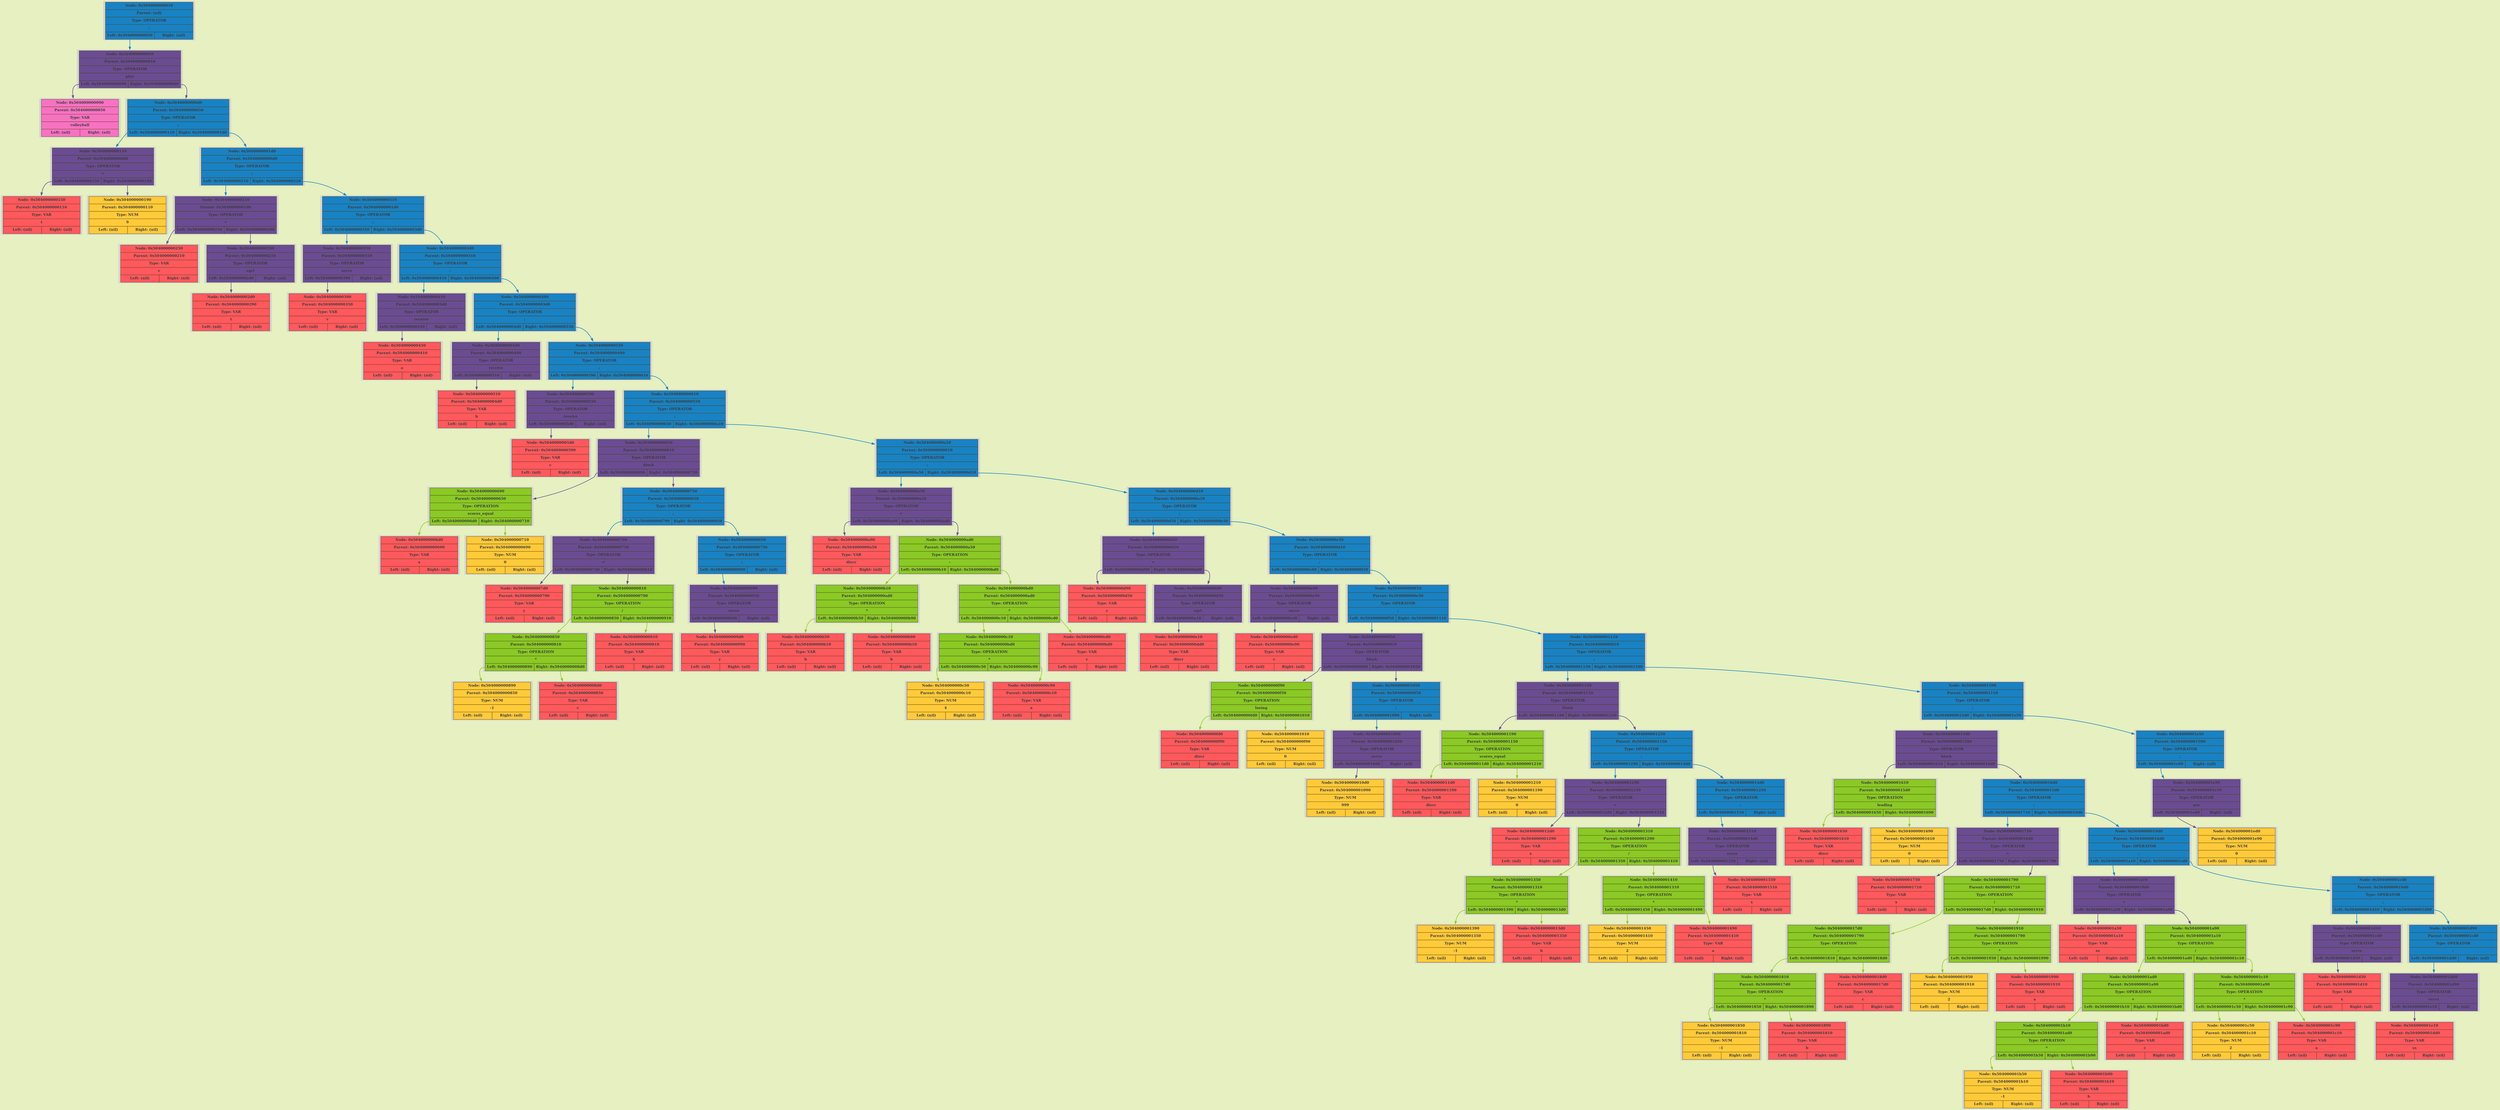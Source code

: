 digraph G {
	rankdir = HR;
	bgcolor="#e6f0c0";
	             node0x504000000010 [shape=plaintext; style=filled; label = <
		                     <table border="0" cellborder="1" cellspacing="0" cellpadding="6" bgcolor="#1982c4" color="#4d3d03">
			                   <tr><td align='center' colspan='2'><FONT COLOR='#3a3a3a'><b>Node: 0x504000000010</b></FONT></td></tr>
			                   <tr><td align='center' colspan='2'><FONT COLOR='#3a3a3a'><b>Parent: (nil)</b></FONT></td></tr>
			                   <tr><td align='center' colspan='2'><FONT COLOR='#3a3a3a'><b>Type: OPERATOR</b></FONT></td></tr>
			                   <tr><td align='center' colspan='2'><FONT COLOR='#3a3a3a'><b>;</b></FONT></td></tr>
			                   <tr>
				                     <td WIDTH='150' PORT='left' align='center'><FONT COLOR='#3a3a3a'><b>Left: 0x504000000050</b></FONT></td>
				                     <td WIDTH='150' PORT='right' align='center'><FONT COLOR='#3a3a3a'><b>Right: (nil)</b></FONT></td>
			                   </tr>
		                     </table> >];
	             node0x504000000050 [shape=plaintext; style=filled; label = <
		                     <table border="0" cellborder="1" cellspacing="0" cellpadding="6" bgcolor="#6a4c93" color="#4d3d03">
			                   <tr><td align='center' colspan='2'><FONT COLOR='#3a3a3a'><b>Node: 0x504000000050</b></FONT></td></tr>
			                   <tr><td align='center' colspan='2'><FONT COLOR='#3a3a3a'><b>Parent: 0x504000000010</b></FONT></td></tr>
			                   <tr><td align='center' colspan='2'><FONT COLOR='#3a3a3a'><b>Type: OPERATOR</b></FONT></td></tr>
			                   <tr><td align='center' colspan='2'><FONT COLOR='#3a3a3a'><b>play</b></FONT></td></tr>
			                   <tr>
				                     <td WIDTH='150' PORT='left' align='center'><FONT COLOR='#3a3a3a'><b>Left: 0x504000000090</b></FONT></td>
				                     <td WIDTH='150' PORT='right' align='center'><FONT COLOR='#3a3a3a'><b>Right: 0x5040000000d0</b></FONT></td>
			                   </tr>
		                     </table> >];
	             node0x504000000090 [shape=plaintext; style=filled; label = <
		                     <table border="0" cellborder="1" cellspacing="0" cellpadding="6" bgcolor="#f772c2" color="#4d3d03">
			                   <tr><td align='center' colspan='2'><FONT COLOR='#3a3a3a'><b>Node: 0x504000000090</b></FONT></td></tr>
			                   <tr><td align='center' colspan='2'><FONT COLOR='#3a3a3a'><b>Parent: 0x504000000050</b></FONT></td></tr>
			                   <tr><td align='center' colspan='2'><FONT COLOR='#3a3a3a'><b>Type: VAR</b></FONT></td></tr>
			                   <tr><td align='center' colspan='2'><FONT COLOR='#3a3a3a'><b>volleyball</b></FONT></td></tr>
			                   <tr>
				                     <td WIDTH='150' PORT='left' align='center'><FONT COLOR='#3a3a3a'><b>Left: (nil)</b></FONT></td>
				                     <td WIDTH='150' PORT='right' align='center'><FONT COLOR='#3a3a3a'><b>Right: (nil)</b></FONT></td>
			                   </tr>
		                     </table> >];
	node0x504000000050:left -> node0x504000000090 [color="#6a4c93" style=bold; weight=1000];
	             node0x5040000000d0 [shape=plaintext; style=filled; label = <
		                     <table border="0" cellborder="1" cellspacing="0" cellpadding="6" bgcolor="#1982c4" color="#4d3d03">
			                   <tr><td align='center' colspan='2'><FONT COLOR='#3a3a3a'><b>Node: 0x5040000000d0</b></FONT></td></tr>
			                   <tr><td align='center' colspan='2'><FONT COLOR='#3a3a3a'><b>Parent: 0x504000000050</b></FONT></td></tr>
			                   <tr><td align='center' colspan='2'><FONT COLOR='#3a3a3a'><b>Type: OPERATOR</b></FONT></td></tr>
			                   <tr><td align='center' colspan='2'><FONT COLOR='#3a3a3a'><b>;</b></FONT></td></tr>
			                   <tr>
				                     <td WIDTH='150' PORT='left' align='center'><FONT COLOR='#3a3a3a'><b>Left: 0x504000000110</b></FONT></td>
				                     <td WIDTH='150' PORT='right' align='center'><FONT COLOR='#3a3a3a'><b>Right: 0x5040000001d0</b></FONT></td>
			                   </tr>
		                     </table> >];
	             node0x504000000110 [shape=plaintext; style=filled; label = <
		                     <table border="0" cellborder="1" cellspacing="0" cellpadding="6" bgcolor="#6a4c93" color="#4d3d03">
			                   <tr><td align='center' colspan='2'><FONT COLOR='#3a3a3a'><b>Node: 0x504000000110</b></FONT></td></tr>
			                   <tr><td align='center' colspan='2'><FONT COLOR='#3a3a3a'><b>Parent: 0x5040000000d0</b></FONT></td></tr>
			                   <tr><td align='center' colspan='2'><FONT COLOR='#3a3a3a'><b>Type: OPERATOR</b></FONT></td></tr>
			                   <tr><td align='center' colspan='2'><FONT COLOR='#3a3a3a'><b>=</b></FONT></td></tr>
			                   <tr>
				                     <td WIDTH='150' PORT='left' align='center'><FONT COLOR='#3a3a3a'><b>Left: 0x504000000150</b></FONT></td>
				                     <td WIDTH='150' PORT='right' align='center'><FONT COLOR='#3a3a3a'><b>Right: 0x504000000190</b></FONT></td>
			                   </tr>
		                     </table> >];
	             node0x504000000150 [shape=plaintext; style=filled; label = <
		                     <table border="0" cellborder="1" cellspacing="0" cellpadding="6" bgcolor="#ff595e" color="#4d3d03">
			                   <tr><td align='center' colspan='2'><FONT COLOR='#3a3a3a'><b>Node: 0x504000000150</b></FONT></td></tr>
			                   <tr><td align='center' colspan='2'><FONT COLOR='#3a3a3a'><b>Parent: 0x504000000110</b></FONT></td></tr>
			                   <tr><td align='center' colspan='2'><FONT COLOR='#3a3a3a'><b>Type: VAR</b></FONT></td></tr>
			                   <tr><td align='center' colspan='2'><FONT COLOR='#3a3a3a'><b>t</b></FONT></td></tr>
			                   <tr>
				                     <td WIDTH='150' PORT='left' align='center'><FONT COLOR='#3a3a3a'><b>Left: (nil)</b></FONT></td>
				                     <td WIDTH='150' PORT='right' align='center'><FONT COLOR='#3a3a3a'><b>Right: (nil)</b></FONT></td>
			                   </tr>
		                     </table> >];
	node0x504000000110:left -> node0x504000000150 [color="#6a4c93" style=bold; weight=1000];
	             node0x504000000190 [shape=plaintext; style=filled; label = <
		                     <table border="0" cellborder="1" cellspacing="0" cellpadding="6" bgcolor="#ffca3a" color="#4d3d03">
			                   <tr><td align='center' colspan='2'><FONT COLOR='#3a3a3a'><b>Node: 0x504000000190</b></FONT></td></tr>
			                   <tr><td align='center' colspan='2'><FONT COLOR='#3a3a3a'><b>Parent: 0x504000000110</b></FONT></td></tr>
			                   <tr><td align='center' colspan='2'><FONT COLOR='#3a3a3a'><b>Type: NUM</b></FONT></td></tr>
			                   <tr><td align='center' colspan='2'><FONT COLOR='#3a3a3a'><b>9</b></FONT></td></tr>
			                   <tr>
				                     <td WIDTH='150' PORT='left' align='center'><FONT COLOR='#3a3a3a'><b>Left: (nil)</b></FONT></td>
				                     <td WIDTH='150' PORT='right' align='center'><FONT COLOR='#3a3a3a'><b>Right: (nil)</b></FONT></td>
			                   </tr>
		                     </table> >];
	node0x504000000110:right -> node0x504000000190 [color="#6a4c93" style=bold; weight=1000];
	node0x5040000000d0:left -> node0x504000000110 [color="#1982c4" style=bold; weight=1000];
	             node0x5040000001d0 [shape=plaintext; style=filled; label = <
		                     <table border="0" cellborder="1" cellspacing="0" cellpadding="6" bgcolor="#1982c4" color="#4d3d03">
			                   <tr><td align='center' colspan='2'><FONT COLOR='#3a3a3a'><b>Node: 0x5040000001d0</b></FONT></td></tr>
			                   <tr><td align='center' colspan='2'><FONT COLOR='#3a3a3a'><b>Parent: 0x5040000000d0</b></FONT></td></tr>
			                   <tr><td align='center' colspan='2'><FONT COLOR='#3a3a3a'><b>Type: OPERATOR</b></FONT></td></tr>
			                   <tr><td align='center' colspan='2'><FONT COLOR='#3a3a3a'><b>;</b></FONT></td></tr>
			                   <tr>
				                     <td WIDTH='150' PORT='left' align='center'><FONT COLOR='#3a3a3a'><b>Left: 0x504000000210</b></FONT></td>
				                     <td WIDTH='150' PORT='right' align='center'><FONT COLOR='#3a3a3a'><b>Right: 0x504000000310</b></FONT></td>
			                   </tr>
		                     </table> >];
	             node0x504000000210 [shape=plaintext; style=filled; label = <
		                     <table border="0" cellborder="1" cellspacing="0" cellpadding="6" bgcolor="#6a4c93" color="#4d3d03">
			                   <tr><td align='center' colspan='2'><FONT COLOR='#3a3a3a'><b>Node: 0x504000000210</b></FONT></td></tr>
			                   <tr><td align='center' colspan='2'><FONT COLOR='#3a3a3a'><b>Parent: 0x5040000001d0</b></FONT></td></tr>
			                   <tr><td align='center' colspan='2'><FONT COLOR='#3a3a3a'><b>Type: OPERATOR</b></FONT></td></tr>
			                   <tr><td align='center' colspan='2'><FONT COLOR='#3a3a3a'><b>=</b></FONT></td></tr>
			                   <tr>
				                     <td WIDTH='150' PORT='left' align='center'><FONT COLOR='#3a3a3a'><b>Left: 0x504000000250</b></FONT></td>
				                     <td WIDTH='150' PORT='right' align='center'><FONT COLOR='#3a3a3a'><b>Right: 0x504000000290</b></FONT></td>
			                   </tr>
		                     </table> >];
	             node0x504000000250 [shape=plaintext; style=filled; label = <
		                     <table border="0" cellborder="1" cellspacing="0" cellpadding="6" bgcolor="#ff595e" color="#4d3d03">
			                   <tr><td align='center' colspan='2'><FONT COLOR='#3a3a3a'><b>Node: 0x504000000250</b></FONT></td></tr>
			                   <tr><td align='center' colspan='2'><FONT COLOR='#3a3a3a'><b>Parent: 0x504000000210</b></FONT></td></tr>
			                   <tr><td align='center' colspan='2'><FONT COLOR='#3a3a3a'><b>Type: VAR</b></FONT></td></tr>
			                   <tr><td align='center' colspan='2'><FONT COLOR='#3a3a3a'><b>v</b></FONT></td></tr>
			                   <tr>
				                     <td WIDTH='150' PORT='left' align='center'><FONT COLOR='#3a3a3a'><b>Left: (nil)</b></FONT></td>
				                     <td WIDTH='150' PORT='right' align='center'><FONT COLOR='#3a3a3a'><b>Right: (nil)</b></FONT></td>
			                   </tr>
		                     </table> >];
	node0x504000000210:left -> node0x504000000250 [color="#6a4c93" style=bold; weight=1000];
	             node0x504000000290 [shape=plaintext; style=filled; label = <
		                     <table border="0" cellborder="1" cellspacing="0" cellpadding="6" bgcolor="#6a4c93" color="#4d3d03">
			                   <tr><td align='center' colspan='2'><FONT COLOR='#3a3a3a'><b>Node: 0x504000000290</b></FONT></td></tr>
			                   <tr><td align='center' colspan='2'><FONT COLOR='#3a3a3a'><b>Parent: 0x504000000210</b></FONT></td></tr>
			                   <tr><td align='center' colspan='2'><FONT COLOR='#3a3a3a'><b>Type: OPERATOR</b></FONT></td></tr>
			                   <tr><td align='center' colspan='2'><FONT COLOR='#3a3a3a'><b>sqrt</b></FONT></td></tr>
			                   <tr>
				                     <td WIDTH='150' PORT='left' align='center'><FONT COLOR='#3a3a3a'><b>Left: 0x5040000002d0</b></FONT></td>
				                     <td WIDTH='150' PORT='right' align='center'><FONT COLOR='#3a3a3a'><b>Right: (nil)</b></FONT></td>
			                   </tr>
		                     </table> >];
	             node0x5040000002d0 [shape=plaintext; style=filled; label = <
		                     <table border="0" cellborder="1" cellspacing="0" cellpadding="6" bgcolor="#ff595e" color="#4d3d03">
			                   <tr><td align='center' colspan='2'><FONT COLOR='#3a3a3a'><b>Node: 0x5040000002d0</b></FONT></td></tr>
			                   <tr><td align='center' colspan='2'><FONT COLOR='#3a3a3a'><b>Parent: 0x504000000290</b></FONT></td></tr>
			                   <tr><td align='center' colspan='2'><FONT COLOR='#3a3a3a'><b>Type: VAR</b></FONT></td></tr>
			                   <tr><td align='center' colspan='2'><FONT COLOR='#3a3a3a'><b>t</b></FONT></td></tr>
			                   <tr>
				                     <td WIDTH='150' PORT='left' align='center'><FONT COLOR='#3a3a3a'><b>Left: (nil)</b></FONT></td>
				                     <td WIDTH='150' PORT='right' align='center'><FONT COLOR='#3a3a3a'><b>Right: (nil)</b></FONT></td>
			                   </tr>
		                     </table> >];
	node0x504000000290:left -> node0x5040000002d0 [color="#6a4c93" style=bold; weight=1000];
	node0x504000000210:right -> node0x504000000290 [color="#6a4c93" style=bold; weight=1000];
	node0x5040000001d0:left -> node0x504000000210 [color="#1982c4" style=bold; weight=1000];
	             node0x504000000310 [shape=plaintext; style=filled; label = <
		                     <table border="0" cellborder="1" cellspacing="0" cellpadding="6" bgcolor="#1982c4" color="#4d3d03">
			                   <tr><td align='center' colspan='2'><FONT COLOR='#3a3a3a'><b>Node: 0x504000000310</b></FONT></td></tr>
			                   <tr><td align='center' colspan='2'><FONT COLOR='#3a3a3a'><b>Parent: 0x5040000001d0</b></FONT></td></tr>
			                   <tr><td align='center' colspan='2'><FONT COLOR='#3a3a3a'><b>Type: OPERATOR</b></FONT></td></tr>
			                   <tr><td align='center' colspan='2'><FONT COLOR='#3a3a3a'><b>;</b></FONT></td></tr>
			                   <tr>
				                     <td WIDTH='150' PORT='left' align='center'><FONT COLOR='#3a3a3a'><b>Left: 0x504000000350</b></FONT></td>
				                     <td WIDTH='150' PORT='right' align='center'><FONT COLOR='#3a3a3a'><b>Right: 0x5040000003d0</b></FONT></td>
			                   </tr>
		                     </table> >];
	             node0x504000000350 [shape=plaintext; style=filled; label = <
		                     <table border="0" cellborder="1" cellspacing="0" cellpadding="6" bgcolor="#6a4c93" color="#4d3d03">
			                   <tr><td align='center' colspan='2'><FONT COLOR='#3a3a3a'><b>Node: 0x504000000350</b></FONT></td></tr>
			                   <tr><td align='center' colspan='2'><FONT COLOR='#3a3a3a'><b>Parent: 0x504000000310</b></FONT></td></tr>
			                   <tr><td align='center' colspan='2'><FONT COLOR='#3a3a3a'><b>Type: OPERATOR</b></FONT></td></tr>
			                   <tr><td align='center' colspan='2'><FONT COLOR='#3a3a3a'><b>serve</b></FONT></td></tr>
			                   <tr>
				                     <td WIDTH='150' PORT='left' align='center'><FONT COLOR='#3a3a3a'><b>Left: 0x504000000390</b></FONT></td>
				                     <td WIDTH='150' PORT='right' align='center'><FONT COLOR='#3a3a3a'><b>Right: (nil)</b></FONT></td>
			                   </tr>
		                     </table> >];
	             node0x504000000390 [shape=plaintext; style=filled; label = <
		                     <table border="0" cellborder="1" cellspacing="0" cellpadding="6" bgcolor="#ff595e" color="#4d3d03">
			                   <tr><td align='center' colspan='2'><FONT COLOR='#3a3a3a'><b>Node: 0x504000000390</b></FONT></td></tr>
			                   <tr><td align='center' colspan='2'><FONT COLOR='#3a3a3a'><b>Parent: 0x504000000350</b></FONT></td></tr>
			                   <tr><td align='center' colspan='2'><FONT COLOR='#3a3a3a'><b>Type: VAR</b></FONT></td></tr>
			                   <tr><td align='center' colspan='2'><FONT COLOR='#3a3a3a'><b>v</b></FONT></td></tr>
			                   <tr>
				                     <td WIDTH='150' PORT='left' align='center'><FONT COLOR='#3a3a3a'><b>Left: (nil)</b></FONT></td>
				                     <td WIDTH='150' PORT='right' align='center'><FONT COLOR='#3a3a3a'><b>Right: (nil)</b></FONT></td>
			                   </tr>
		                     </table> >];
	node0x504000000350:left -> node0x504000000390 [color="#6a4c93" style=bold; weight=1000];
	node0x504000000310:left -> node0x504000000350 [color="#1982c4" style=bold; weight=1000];
	             node0x5040000003d0 [shape=plaintext; style=filled; label = <
		                     <table border="0" cellborder="1" cellspacing="0" cellpadding="6" bgcolor="#1982c4" color="#4d3d03">
			                   <tr><td align='center' colspan='2'><FONT COLOR='#3a3a3a'><b>Node: 0x5040000003d0</b></FONT></td></tr>
			                   <tr><td align='center' colspan='2'><FONT COLOR='#3a3a3a'><b>Parent: 0x504000000310</b></FONT></td></tr>
			                   <tr><td align='center' colspan='2'><FONT COLOR='#3a3a3a'><b>Type: OPERATOR</b></FONT></td></tr>
			                   <tr><td align='center' colspan='2'><FONT COLOR='#3a3a3a'><b>;</b></FONT></td></tr>
			                   <tr>
				                     <td WIDTH='150' PORT='left' align='center'><FONT COLOR='#3a3a3a'><b>Left: 0x504000000410</b></FONT></td>
				                     <td WIDTH='150' PORT='right' align='center'><FONT COLOR='#3a3a3a'><b>Right: 0x504000000490</b></FONT></td>
			                   </tr>
		                     </table> >];
	             node0x504000000410 [shape=plaintext; style=filled; label = <
		                     <table border="0" cellborder="1" cellspacing="0" cellpadding="6" bgcolor="#6a4c93" color="#4d3d03">
			                   <tr><td align='center' colspan='2'><FONT COLOR='#3a3a3a'><b>Node: 0x504000000410</b></FONT></td></tr>
			                   <tr><td align='center' colspan='2'><FONT COLOR='#3a3a3a'><b>Parent: 0x5040000003d0</b></FONT></td></tr>
			                   <tr><td align='center' colspan='2'><FONT COLOR='#3a3a3a'><b>Type: OPERATOR</b></FONT></td></tr>
			                   <tr><td align='center' colspan='2'><FONT COLOR='#3a3a3a'><b>receive</b></FONT></td></tr>
			                   <tr>
				                     <td WIDTH='150' PORT='left' align='center'><FONT COLOR='#3a3a3a'><b>Left: 0x504000000450</b></FONT></td>
				                     <td WIDTH='150' PORT='right' align='center'><FONT COLOR='#3a3a3a'><b>Right: (nil)</b></FONT></td>
			                   </tr>
		                     </table> >];
	             node0x504000000450 [shape=plaintext; style=filled; label = <
		                     <table border="0" cellborder="1" cellspacing="0" cellpadding="6" bgcolor="#ff595e" color="#4d3d03">
			                   <tr><td align='center' colspan='2'><FONT COLOR='#3a3a3a'><b>Node: 0x504000000450</b></FONT></td></tr>
			                   <tr><td align='center' colspan='2'><FONT COLOR='#3a3a3a'><b>Parent: 0x504000000410</b></FONT></td></tr>
			                   <tr><td align='center' colspan='2'><FONT COLOR='#3a3a3a'><b>Type: VAR</b></FONT></td></tr>
			                   <tr><td align='center' colspan='2'><FONT COLOR='#3a3a3a'><b>a</b></FONT></td></tr>
			                   <tr>
				                     <td WIDTH='150' PORT='left' align='center'><FONT COLOR='#3a3a3a'><b>Left: (nil)</b></FONT></td>
				                     <td WIDTH='150' PORT='right' align='center'><FONT COLOR='#3a3a3a'><b>Right: (nil)</b></FONT></td>
			                   </tr>
		                     </table> >];
	node0x504000000410:left -> node0x504000000450 [color="#6a4c93" style=bold; weight=1000];
	node0x5040000003d0:left -> node0x504000000410 [color="#1982c4" style=bold; weight=1000];
	             node0x504000000490 [shape=plaintext; style=filled; label = <
		                     <table border="0" cellborder="1" cellspacing="0" cellpadding="6" bgcolor="#1982c4" color="#4d3d03">
			                   <tr><td align='center' colspan='2'><FONT COLOR='#3a3a3a'><b>Node: 0x504000000490</b></FONT></td></tr>
			                   <tr><td align='center' colspan='2'><FONT COLOR='#3a3a3a'><b>Parent: 0x5040000003d0</b></FONT></td></tr>
			                   <tr><td align='center' colspan='2'><FONT COLOR='#3a3a3a'><b>Type: OPERATOR</b></FONT></td></tr>
			                   <tr><td align='center' colspan='2'><FONT COLOR='#3a3a3a'><b>;</b></FONT></td></tr>
			                   <tr>
				                     <td WIDTH='150' PORT='left' align='center'><FONT COLOR='#3a3a3a'><b>Left: 0x5040000004d0</b></FONT></td>
				                     <td WIDTH='150' PORT='right' align='center'><FONT COLOR='#3a3a3a'><b>Right: 0x504000000550</b></FONT></td>
			                   </tr>
		                     </table> >];
	             node0x5040000004d0 [shape=plaintext; style=filled; label = <
		                     <table border="0" cellborder="1" cellspacing="0" cellpadding="6" bgcolor="#6a4c93" color="#4d3d03">
			                   <tr><td align='center' colspan='2'><FONT COLOR='#3a3a3a'><b>Node: 0x5040000004d0</b></FONT></td></tr>
			                   <tr><td align='center' colspan='2'><FONT COLOR='#3a3a3a'><b>Parent: 0x504000000490</b></FONT></td></tr>
			                   <tr><td align='center' colspan='2'><FONT COLOR='#3a3a3a'><b>Type: OPERATOR</b></FONT></td></tr>
			                   <tr><td align='center' colspan='2'><FONT COLOR='#3a3a3a'><b>receive</b></FONT></td></tr>
			                   <tr>
				                     <td WIDTH='150' PORT='left' align='center'><FONT COLOR='#3a3a3a'><b>Left: 0x504000000510</b></FONT></td>
				                     <td WIDTH='150' PORT='right' align='center'><FONT COLOR='#3a3a3a'><b>Right: (nil)</b></FONT></td>
			                   </tr>
		                     </table> >];
	             node0x504000000510 [shape=plaintext; style=filled; label = <
		                     <table border="0" cellborder="1" cellspacing="0" cellpadding="6" bgcolor="#ff595e" color="#4d3d03">
			                   <tr><td align='center' colspan='2'><FONT COLOR='#3a3a3a'><b>Node: 0x504000000510</b></FONT></td></tr>
			                   <tr><td align='center' colspan='2'><FONT COLOR='#3a3a3a'><b>Parent: 0x5040000004d0</b></FONT></td></tr>
			                   <tr><td align='center' colspan='2'><FONT COLOR='#3a3a3a'><b>Type: VAR</b></FONT></td></tr>
			                   <tr><td align='center' colspan='2'><FONT COLOR='#3a3a3a'><b>b</b></FONT></td></tr>
			                   <tr>
				                     <td WIDTH='150' PORT='left' align='center'><FONT COLOR='#3a3a3a'><b>Left: (nil)</b></FONT></td>
				                     <td WIDTH='150' PORT='right' align='center'><FONT COLOR='#3a3a3a'><b>Right: (nil)</b></FONT></td>
			                   </tr>
		                     </table> >];
	node0x5040000004d0:left -> node0x504000000510 [color="#6a4c93" style=bold; weight=1000];
	node0x504000000490:left -> node0x5040000004d0 [color="#1982c4" style=bold; weight=1000];
	             node0x504000000550 [shape=plaintext; style=filled; label = <
		                     <table border="0" cellborder="1" cellspacing="0" cellpadding="6" bgcolor="#1982c4" color="#4d3d03">
			                   <tr><td align='center' colspan='2'><FONT COLOR='#3a3a3a'><b>Node: 0x504000000550</b></FONT></td></tr>
			                   <tr><td align='center' colspan='2'><FONT COLOR='#3a3a3a'><b>Parent: 0x504000000490</b></FONT></td></tr>
			                   <tr><td align='center' colspan='2'><FONT COLOR='#3a3a3a'><b>Type: OPERATOR</b></FONT></td></tr>
			                   <tr><td align='center' colspan='2'><FONT COLOR='#3a3a3a'><b>;</b></FONT></td></tr>
			                   <tr>
				                     <td WIDTH='150' PORT='left' align='center'><FONT COLOR='#3a3a3a'><b>Left: 0x504000000590</b></FONT></td>
				                     <td WIDTH='150' PORT='right' align='center'><FONT COLOR='#3a3a3a'><b>Right: 0x504000000610</b></FONT></td>
			                   </tr>
		                     </table> >];
	             node0x504000000590 [shape=plaintext; style=filled; label = <
		                     <table border="0" cellborder="1" cellspacing="0" cellpadding="6" bgcolor="#6a4c93" color="#4d3d03">
			                   <tr><td align='center' colspan='2'><FONT COLOR='#3a3a3a'><b>Node: 0x504000000590</b></FONT></td></tr>
			                   <tr><td align='center' colspan='2'><FONT COLOR='#3a3a3a'><b>Parent: 0x504000000550</b></FONT></td></tr>
			                   <tr><td align='center' colspan='2'><FONT COLOR='#3a3a3a'><b>Type: OPERATOR</b></FONT></td></tr>
			                   <tr><td align='center' colspan='2'><FONT COLOR='#3a3a3a'><b>receive</b></FONT></td></tr>
			                   <tr>
				                     <td WIDTH='150' PORT='left' align='center'><FONT COLOR='#3a3a3a'><b>Left: 0x5040000005d0</b></FONT></td>
				                     <td WIDTH='150' PORT='right' align='center'><FONT COLOR='#3a3a3a'><b>Right: (nil)</b></FONT></td>
			                   </tr>
		                     </table> >];
	             node0x5040000005d0 [shape=plaintext; style=filled; label = <
		                     <table border="0" cellborder="1" cellspacing="0" cellpadding="6" bgcolor="#ff595e" color="#4d3d03">
			                   <tr><td align='center' colspan='2'><FONT COLOR='#3a3a3a'><b>Node: 0x5040000005d0</b></FONT></td></tr>
			                   <tr><td align='center' colspan='2'><FONT COLOR='#3a3a3a'><b>Parent: 0x504000000590</b></FONT></td></tr>
			                   <tr><td align='center' colspan='2'><FONT COLOR='#3a3a3a'><b>Type: VAR</b></FONT></td></tr>
			                   <tr><td align='center' colspan='2'><FONT COLOR='#3a3a3a'><b>c</b></FONT></td></tr>
			                   <tr>
				                     <td WIDTH='150' PORT='left' align='center'><FONT COLOR='#3a3a3a'><b>Left: (nil)</b></FONT></td>
				                     <td WIDTH='150' PORT='right' align='center'><FONT COLOR='#3a3a3a'><b>Right: (nil)</b></FONT></td>
			                   </tr>
		                     </table> >];
	node0x504000000590:left -> node0x5040000005d0 [color="#6a4c93" style=bold; weight=1000];
	node0x504000000550:left -> node0x504000000590 [color="#1982c4" style=bold; weight=1000];
	             node0x504000000610 [shape=plaintext; style=filled; label = <
		                     <table border="0" cellborder="1" cellspacing="0" cellpadding="6" bgcolor="#1982c4" color="#4d3d03">
			                   <tr><td align='center' colspan='2'><FONT COLOR='#3a3a3a'><b>Node: 0x504000000610</b></FONT></td></tr>
			                   <tr><td align='center' colspan='2'><FONT COLOR='#3a3a3a'><b>Parent: 0x504000000550</b></FONT></td></tr>
			                   <tr><td align='center' colspan='2'><FONT COLOR='#3a3a3a'><b>Type: OPERATOR</b></FONT></td></tr>
			                   <tr><td align='center' colspan='2'><FONT COLOR='#3a3a3a'><b>;</b></FONT></td></tr>
			                   <tr>
				                     <td WIDTH='150' PORT='left' align='center'><FONT COLOR='#3a3a3a'><b>Left: 0x504000000650</b></FONT></td>
				                     <td WIDTH='150' PORT='right' align='center'><FONT COLOR='#3a3a3a'><b>Right: 0x504000000a10</b></FONT></td>
			                   </tr>
		                     </table> >];
	             node0x504000000650 [shape=plaintext; style=filled; label = <
		                     <table border="0" cellborder="1" cellspacing="0" cellpadding="6" bgcolor="#6a4c93" color="#4d3d03">
			                   <tr><td align='center' colspan='2'><FONT COLOR='#3a3a3a'><b>Node: 0x504000000650</b></FONT></td></tr>
			                   <tr><td align='center' colspan='2'><FONT COLOR='#3a3a3a'><b>Parent: 0x504000000610</b></FONT></td></tr>
			                   <tr><td align='center' colspan='2'><FONT COLOR='#3a3a3a'><b>Type: OPERATOR</b></FONT></td></tr>
			                   <tr><td align='center' colspan='2'><FONT COLOR='#3a3a3a'><b>block</b></FONT></td></tr>
			                   <tr>
				                     <td WIDTH='150' PORT='left' align='center'><FONT COLOR='#3a3a3a'><b>Left: 0x504000000690</b></FONT></td>
				                     <td WIDTH='150' PORT='right' align='center'><FONT COLOR='#3a3a3a'><b>Right: 0x504000000750</b></FONT></td>
			                   </tr>
		                     </table> >];
	             node0x504000000690 [shape=plaintext; style=filled; label = <
		                     <table border="0" cellborder="1" cellspacing="0" cellpadding="6" bgcolor="#8ac926" color="#4d3d03">
			                   <tr><td align='center' colspan='2'><FONT COLOR='#3a3a3a'><b>Node: 0x504000000690</b></FONT></td></tr>
			                   <tr><td align='center' colspan='2'><FONT COLOR='#3a3a3a'><b>Parent: 0x504000000650</b></FONT></td></tr>
			                   <tr><td align='center' colspan='2'><FONT COLOR='#3a3a3a'><b>Type: OPERATION</b></FONT></td></tr>
			                   <tr><td align='center' colspan='2'><FONT COLOR='#3a3a3a'><b>scores_equal</b></FONT></td></tr>
			                   <tr>
				                     <td WIDTH='150' PORT='left' align='center'><FONT COLOR='#3a3a3a'><b>Left: 0x5040000006d0</b></FONT></td>
				                     <td WIDTH='150' PORT='right' align='center'><FONT COLOR='#3a3a3a'><b>Right: 0x504000000710</b></FONT></td>
			                   </tr>
		                     </table> >];
	             node0x5040000006d0 [shape=plaintext; style=filled; label = <
		                     <table border="0" cellborder="1" cellspacing="0" cellpadding="6" bgcolor="#ff595e" color="#4d3d03">
			                   <tr><td align='center' colspan='2'><FONT COLOR='#3a3a3a'><b>Node: 0x5040000006d0</b></FONT></td></tr>
			                   <tr><td align='center' colspan='2'><FONT COLOR='#3a3a3a'><b>Parent: 0x504000000690</b></FONT></td></tr>
			                   <tr><td align='center' colspan='2'><FONT COLOR='#3a3a3a'><b>Type: VAR</b></FONT></td></tr>
			                   <tr><td align='center' colspan='2'><FONT COLOR='#3a3a3a'><b>a</b></FONT></td></tr>
			                   <tr>
				                     <td WIDTH='150' PORT='left' align='center'><FONT COLOR='#3a3a3a'><b>Left: (nil)</b></FONT></td>
				                     <td WIDTH='150' PORT='right' align='center'><FONT COLOR='#3a3a3a'><b>Right: (nil)</b></FONT></td>
			                   </tr>
		                     </table> >];
	node0x504000000690:left -> node0x5040000006d0 [color="#8ac926" style=bold; weight=1000];
	             node0x504000000710 [shape=plaintext; style=filled; label = <
		                     <table border="0" cellborder="1" cellspacing="0" cellpadding="6" bgcolor="#ffca3a" color="#4d3d03">
			                   <tr><td align='center' colspan='2'><FONT COLOR='#3a3a3a'><b>Node: 0x504000000710</b></FONT></td></tr>
			                   <tr><td align='center' colspan='2'><FONT COLOR='#3a3a3a'><b>Parent: 0x504000000690</b></FONT></td></tr>
			                   <tr><td align='center' colspan='2'><FONT COLOR='#3a3a3a'><b>Type: NUM</b></FONT></td></tr>
			                   <tr><td align='center' colspan='2'><FONT COLOR='#3a3a3a'><b>0</b></FONT></td></tr>
			                   <tr>
				                     <td WIDTH='150' PORT='left' align='center'><FONT COLOR='#3a3a3a'><b>Left: (nil)</b></FONT></td>
				                     <td WIDTH='150' PORT='right' align='center'><FONT COLOR='#3a3a3a'><b>Right: (nil)</b></FONT></td>
			                   </tr>
		                     </table> >];
	node0x504000000690:right -> node0x504000000710 [color="#8ac926" style=bold; weight=1000];
	node0x504000000650:left -> node0x504000000690 [color="#6a4c93" style=bold; weight=1000];
	             node0x504000000750 [shape=plaintext; style=filled; label = <
		                     <table border="0" cellborder="1" cellspacing="0" cellpadding="6" bgcolor="#1982c4" color="#4d3d03">
			                   <tr><td align='center' colspan='2'><FONT COLOR='#3a3a3a'><b>Node: 0x504000000750</b></FONT></td></tr>
			                   <tr><td align='center' colspan='2'><FONT COLOR='#3a3a3a'><b>Parent: 0x504000000650</b></FONT></td></tr>
			                   <tr><td align='center' colspan='2'><FONT COLOR='#3a3a3a'><b>Type: OPERATOR</b></FONT></td></tr>
			                   <tr><td align='center' colspan='2'><FONT COLOR='#3a3a3a'><b>;</b></FONT></td></tr>
			                   <tr>
				                     <td WIDTH='150' PORT='left' align='center'><FONT COLOR='#3a3a3a'><b>Left: 0x504000000790</b></FONT></td>
				                     <td WIDTH='150' PORT='right' align='center'><FONT COLOR='#3a3a3a'><b>Right: 0x504000000950</b></FONT></td>
			                   </tr>
		                     </table> >];
	             node0x504000000790 [shape=plaintext; style=filled; label = <
		                     <table border="0" cellborder="1" cellspacing="0" cellpadding="6" bgcolor="#6a4c93" color="#4d3d03">
			                   <tr><td align='center' colspan='2'><FONT COLOR='#3a3a3a'><b>Node: 0x504000000790</b></FONT></td></tr>
			                   <tr><td align='center' colspan='2'><FONT COLOR='#3a3a3a'><b>Parent: 0x504000000750</b></FONT></td></tr>
			                   <tr><td align='center' colspan='2'><FONT COLOR='#3a3a3a'><b>Type: OPERATOR</b></FONT></td></tr>
			                   <tr><td align='center' colspan='2'><FONT COLOR='#3a3a3a'><b>=</b></FONT></td></tr>
			                   <tr>
				                     <td WIDTH='150' PORT='left' align='center'><FONT COLOR='#3a3a3a'><b>Left: 0x5040000007d0</b></FONT></td>
				                     <td WIDTH='150' PORT='right' align='center'><FONT COLOR='#3a3a3a'><b>Right: 0x504000000810</b></FONT></td>
			                   </tr>
		                     </table> >];
	             node0x5040000007d0 [shape=plaintext; style=filled; label = <
		                     <table border="0" cellborder="1" cellspacing="0" cellpadding="6" bgcolor="#ff595e" color="#4d3d03">
			                   <tr><td align='center' colspan='2'><FONT COLOR='#3a3a3a'><b>Node: 0x5040000007d0</b></FONT></td></tr>
			                   <tr><td align='center' colspan='2'><FONT COLOR='#3a3a3a'><b>Parent: 0x504000000790</b></FONT></td></tr>
			                   <tr><td align='center' colspan='2'><FONT COLOR='#3a3a3a'><b>Type: VAR</b></FONT></td></tr>
			                   <tr><td align='center' colspan='2'><FONT COLOR='#3a3a3a'><b>y</b></FONT></td></tr>
			                   <tr>
				                     <td WIDTH='150' PORT='left' align='center'><FONT COLOR='#3a3a3a'><b>Left: (nil)</b></FONT></td>
				                     <td WIDTH='150' PORT='right' align='center'><FONT COLOR='#3a3a3a'><b>Right: (nil)</b></FONT></td>
			                   </tr>
		                     </table> >];
	node0x504000000790:left -> node0x5040000007d0 [color="#6a4c93" style=bold; weight=1000];
	             node0x504000000810 [shape=plaintext; style=filled; label = <
		                     <table border="0" cellborder="1" cellspacing="0" cellpadding="6" bgcolor="#8ac926" color="#4d3d03">
			                   <tr><td align='center' colspan='2'><FONT COLOR='#3a3a3a'><b>Node: 0x504000000810</b></FONT></td></tr>
			                   <tr><td align='center' colspan='2'><FONT COLOR='#3a3a3a'><b>Parent: 0x504000000790</b></FONT></td></tr>
			                   <tr><td align='center' colspan='2'><FONT COLOR='#3a3a3a'><b>Type: OPERATION</b></FONT></td></tr>
			                   <tr><td align='center' colspan='2'><FONT COLOR='#3a3a3a'><b>/</b></FONT></td></tr>
			                   <tr>
				                     <td WIDTH='150' PORT='left' align='center'><FONT COLOR='#3a3a3a'><b>Left: 0x504000000850</b></FONT></td>
				                     <td WIDTH='150' PORT='right' align='center'><FONT COLOR='#3a3a3a'><b>Right: 0x504000000910</b></FONT></td>
			                   </tr>
		                     </table> >];
	             node0x504000000850 [shape=plaintext; style=filled; label = <
		                     <table border="0" cellborder="1" cellspacing="0" cellpadding="6" bgcolor="#8ac926" color="#4d3d03">
			                   <tr><td align='center' colspan='2'><FONT COLOR='#3a3a3a'><b>Node: 0x504000000850</b></FONT></td></tr>
			                   <tr><td align='center' colspan='2'><FONT COLOR='#3a3a3a'><b>Parent: 0x504000000810</b></FONT></td></tr>
			                   <tr><td align='center' colspan='2'><FONT COLOR='#3a3a3a'><b>Type: OPERATION</b></FONT></td></tr>
			                   <tr><td align='center' colspan='2'><FONT COLOR='#3a3a3a'><b>*</b></FONT></td></tr>
			                   <tr>
				                     <td WIDTH='150' PORT='left' align='center'><FONT COLOR='#3a3a3a'><b>Left: 0x504000000890</b></FONT></td>
				                     <td WIDTH='150' PORT='right' align='center'><FONT COLOR='#3a3a3a'><b>Right: 0x5040000008d0</b></FONT></td>
			                   </tr>
		                     </table> >];
	             node0x504000000890 [shape=plaintext; style=filled; label = <
		                     <table border="0" cellborder="1" cellspacing="0" cellpadding="6" bgcolor="#ffca3a" color="#4d3d03">
			                   <tr><td align='center' colspan='2'><FONT COLOR='#3a3a3a'><b>Node: 0x504000000890</b></FONT></td></tr>
			                   <tr><td align='center' colspan='2'><FONT COLOR='#3a3a3a'><b>Parent: 0x504000000850</b></FONT></td></tr>
			                   <tr><td align='center' colspan='2'><FONT COLOR='#3a3a3a'><b>Type: NUM</b></FONT></td></tr>
			                   <tr><td align='center' colspan='2'><FONT COLOR='#3a3a3a'><b>-1</b></FONT></td></tr>
			                   <tr>
				                     <td WIDTH='150' PORT='left' align='center'><FONT COLOR='#3a3a3a'><b>Left: (nil)</b></FONT></td>
				                     <td WIDTH='150' PORT='right' align='center'><FONT COLOR='#3a3a3a'><b>Right: (nil)</b></FONT></td>
			                   </tr>
		                     </table> >];
	node0x504000000850:left -> node0x504000000890 [color="#8ac926" style=bold; weight=1000];
	             node0x5040000008d0 [shape=plaintext; style=filled; label = <
		                     <table border="0" cellborder="1" cellspacing="0" cellpadding="6" bgcolor="#ff595e" color="#4d3d03">
			                   <tr><td align='center' colspan='2'><FONT COLOR='#3a3a3a'><b>Node: 0x5040000008d0</b></FONT></td></tr>
			                   <tr><td align='center' colspan='2'><FONT COLOR='#3a3a3a'><b>Parent: 0x504000000850</b></FONT></td></tr>
			                   <tr><td align='center' colspan='2'><FONT COLOR='#3a3a3a'><b>Type: VAR</b></FONT></td></tr>
			                   <tr><td align='center' colspan='2'><FONT COLOR='#3a3a3a'><b>c</b></FONT></td></tr>
			                   <tr>
				                     <td WIDTH='150' PORT='left' align='center'><FONT COLOR='#3a3a3a'><b>Left: (nil)</b></FONT></td>
				                     <td WIDTH='150' PORT='right' align='center'><FONT COLOR='#3a3a3a'><b>Right: (nil)</b></FONT></td>
			                   </tr>
		                     </table> >];
	node0x504000000850:right -> node0x5040000008d0 [color="#8ac926" style=bold; weight=1000];
	node0x504000000810:left -> node0x504000000850 [color="#8ac926" style=bold; weight=1000];
	             node0x504000000910 [shape=plaintext; style=filled; label = <
		                     <table border="0" cellborder="1" cellspacing="0" cellpadding="6" bgcolor="#ff595e" color="#4d3d03">
			                   <tr><td align='center' colspan='2'><FONT COLOR='#3a3a3a'><b>Node: 0x504000000910</b></FONT></td></tr>
			                   <tr><td align='center' colspan='2'><FONT COLOR='#3a3a3a'><b>Parent: 0x504000000810</b></FONT></td></tr>
			                   <tr><td align='center' colspan='2'><FONT COLOR='#3a3a3a'><b>Type: VAR</b></FONT></td></tr>
			                   <tr><td align='center' colspan='2'><FONT COLOR='#3a3a3a'><b>b</b></FONT></td></tr>
			                   <tr>
				                     <td WIDTH='150' PORT='left' align='center'><FONT COLOR='#3a3a3a'><b>Left: (nil)</b></FONT></td>
				                     <td WIDTH='150' PORT='right' align='center'><FONT COLOR='#3a3a3a'><b>Right: (nil)</b></FONT></td>
			                   </tr>
		                     </table> >];
	node0x504000000810:right -> node0x504000000910 [color="#8ac926" style=bold; weight=1000];
	node0x504000000790:right -> node0x504000000810 [color="#6a4c93" style=bold; weight=1000];
	node0x504000000750:left -> node0x504000000790 [color="#1982c4" style=bold; weight=1000];
	             node0x504000000950 [shape=plaintext; style=filled; label = <
		                     <table border="0" cellborder="1" cellspacing="0" cellpadding="6" bgcolor="#1982c4" color="#4d3d03">
			                   <tr><td align='center' colspan='2'><FONT COLOR='#3a3a3a'><b>Node: 0x504000000950</b></FONT></td></tr>
			                   <tr><td align='center' colspan='2'><FONT COLOR='#3a3a3a'><b>Parent: 0x504000000750</b></FONT></td></tr>
			                   <tr><td align='center' colspan='2'><FONT COLOR='#3a3a3a'><b>Type: OPERATOR</b></FONT></td></tr>
			                   <tr><td align='center' colspan='2'><FONT COLOR='#3a3a3a'><b>;</b></FONT></td></tr>
			                   <tr>
				                     <td WIDTH='150' PORT='left' align='center'><FONT COLOR='#3a3a3a'><b>Left: 0x504000000990</b></FONT></td>
				                     <td WIDTH='150' PORT='right' align='center'><FONT COLOR='#3a3a3a'><b>Right: (nil)</b></FONT></td>
			                   </tr>
		                     </table> >];
	             node0x504000000990 [shape=plaintext; style=filled; label = <
		                     <table border="0" cellborder="1" cellspacing="0" cellpadding="6" bgcolor="#6a4c93" color="#4d3d03">
			                   <tr><td align='center' colspan='2'><FONT COLOR='#3a3a3a'><b>Node: 0x504000000990</b></FONT></td></tr>
			                   <tr><td align='center' colspan='2'><FONT COLOR='#3a3a3a'><b>Parent: 0x504000000950</b></FONT></td></tr>
			                   <tr><td align='center' colspan='2'><FONT COLOR='#3a3a3a'><b>Type: OPERATOR</b></FONT></td></tr>
			                   <tr><td align='center' colspan='2'><FONT COLOR='#3a3a3a'><b>serve</b></FONT></td></tr>
			                   <tr>
				                     <td WIDTH='150' PORT='left' align='center'><FONT COLOR='#3a3a3a'><b>Left: 0x5040000009d0</b></FONT></td>
				                     <td WIDTH='150' PORT='right' align='center'><FONT COLOR='#3a3a3a'><b>Right: (nil)</b></FONT></td>
			                   </tr>
		                     </table> >];
	             node0x5040000009d0 [shape=plaintext; style=filled; label = <
		                     <table border="0" cellborder="1" cellspacing="0" cellpadding="6" bgcolor="#ff595e" color="#4d3d03">
			                   <tr><td align='center' colspan='2'><FONT COLOR='#3a3a3a'><b>Node: 0x5040000009d0</b></FONT></td></tr>
			                   <tr><td align='center' colspan='2'><FONT COLOR='#3a3a3a'><b>Parent: 0x504000000990</b></FONT></td></tr>
			                   <tr><td align='center' colspan='2'><FONT COLOR='#3a3a3a'><b>Type: VAR</b></FONT></td></tr>
			                   <tr><td align='center' colspan='2'><FONT COLOR='#3a3a3a'><b>y</b></FONT></td></tr>
			                   <tr>
				                     <td WIDTH='150' PORT='left' align='center'><FONT COLOR='#3a3a3a'><b>Left: (nil)</b></FONT></td>
				                     <td WIDTH='150' PORT='right' align='center'><FONT COLOR='#3a3a3a'><b>Right: (nil)</b></FONT></td>
			                   </tr>
		                     </table> >];
	node0x504000000990:left -> node0x5040000009d0 [color="#6a4c93" style=bold; weight=1000];
	node0x504000000950:left -> node0x504000000990 [color="#1982c4" style=bold; weight=1000];
	node0x504000000750:right -> node0x504000000950 [color="#1982c4" style=bold; weight=1000];
	node0x504000000650:right -> node0x504000000750 [color="#6a4c93" style=bold; weight=1000];
	node0x504000000610:left -> node0x504000000650 [color="#1982c4" style=bold; weight=1000];
	             node0x504000000a10 [shape=plaintext; style=filled; label = <
		                     <table border="0" cellborder="1" cellspacing="0" cellpadding="6" bgcolor="#1982c4" color="#4d3d03">
			                   <tr><td align='center' colspan='2'><FONT COLOR='#3a3a3a'><b>Node: 0x504000000a10</b></FONT></td></tr>
			                   <tr><td align='center' colspan='2'><FONT COLOR='#3a3a3a'><b>Parent: 0x504000000610</b></FONT></td></tr>
			                   <tr><td align='center' colspan='2'><FONT COLOR='#3a3a3a'><b>Type: OPERATOR</b></FONT></td></tr>
			                   <tr><td align='center' colspan='2'><FONT COLOR='#3a3a3a'><b>;</b></FONT></td></tr>
			                   <tr>
				                     <td WIDTH='150' PORT='left' align='center'><FONT COLOR='#3a3a3a'><b>Left: 0x504000000a50</b></FONT></td>
				                     <td WIDTH='150' PORT='right' align='center'><FONT COLOR='#3a3a3a'><b>Right: 0x504000000d10</b></FONT></td>
			                   </tr>
		                     </table> >];
	             node0x504000000a50 [shape=plaintext; style=filled; label = <
		                     <table border="0" cellborder="1" cellspacing="0" cellpadding="6" bgcolor="#6a4c93" color="#4d3d03">
			                   <tr><td align='center' colspan='2'><FONT COLOR='#3a3a3a'><b>Node: 0x504000000a50</b></FONT></td></tr>
			                   <tr><td align='center' colspan='2'><FONT COLOR='#3a3a3a'><b>Parent: 0x504000000a10</b></FONT></td></tr>
			                   <tr><td align='center' colspan='2'><FONT COLOR='#3a3a3a'><b>Type: OPERATOR</b></FONT></td></tr>
			                   <tr><td align='center' colspan='2'><FONT COLOR='#3a3a3a'><b>=</b></FONT></td></tr>
			                   <tr>
				                     <td WIDTH='150' PORT='left' align='center'><FONT COLOR='#3a3a3a'><b>Left: 0x504000000a90</b></FONT></td>
				                     <td WIDTH='150' PORT='right' align='center'><FONT COLOR='#3a3a3a'><b>Right: 0x504000000ad0</b></FONT></td>
			                   </tr>
		                     </table> >];
	             node0x504000000a90 [shape=plaintext; style=filled; label = <
		                     <table border="0" cellborder="1" cellspacing="0" cellpadding="6" bgcolor="#ff595e" color="#4d3d03">
			                   <tr><td align='center' colspan='2'><FONT COLOR='#3a3a3a'><b>Node: 0x504000000a90</b></FONT></td></tr>
			                   <tr><td align='center' colspan='2'><FONT COLOR='#3a3a3a'><b>Parent: 0x504000000a50</b></FONT></td></tr>
			                   <tr><td align='center' colspan='2'><FONT COLOR='#3a3a3a'><b>Type: VAR</b></FONT></td></tr>
			                   <tr><td align='center' colspan='2'><FONT COLOR='#3a3a3a'><b>discr</b></FONT></td></tr>
			                   <tr>
				                     <td WIDTH='150' PORT='left' align='center'><FONT COLOR='#3a3a3a'><b>Left: (nil)</b></FONT></td>
				                     <td WIDTH='150' PORT='right' align='center'><FONT COLOR='#3a3a3a'><b>Right: (nil)</b></FONT></td>
			                   </tr>
		                     </table> >];
	node0x504000000a50:left -> node0x504000000a90 [color="#6a4c93" style=bold; weight=1000];
	             node0x504000000ad0 [shape=plaintext; style=filled; label = <
		                     <table border="0" cellborder="1" cellspacing="0" cellpadding="6" bgcolor="#8ac926" color="#4d3d03">
			                   <tr><td align='center' colspan='2'><FONT COLOR='#3a3a3a'><b>Node: 0x504000000ad0</b></FONT></td></tr>
			                   <tr><td align='center' colspan='2'><FONT COLOR='#3a3a3a'><b>Parent: 0x504000000a50</b></FONT></td></tr>
			                   <tr><td align='center' colspan='2'><FONT COLOR='#3a3a3a'><b>Type: OPERATION</b></FONT></td></tr>
			                   <tr><td align='center' colspan='2'><FONT COLOR='#3a3a3a'><b>-</b></FONT></td></tr>
			                   <tr>
				                     <td WIDTH='150' PORT='left' align='center'><FONT COLOR='#3a3a3a'><b>Left: 0x504000000b10</b></FONT></td>
				                     <td WIDTH='150' PORT='right' align='center'><FONT COLOR='#3a3a3a'><b>Right: 0x504000000bd0</b></FONT></td>
			                   </tr>
		                     </table> >];
	             node0x504000000b10 [shape=plaintext; style=filled; label = <
		                     <table border="0" cellborder="1" cellspacing="0" cellpadding="6" bgcolor="#8ac926" color="#4d3d03">
			                   <tr><td align='center' colspan='2'><FONT COLOR='#3a3a3a'><b>Node: 0x504000000b10</b></FONT></td></tr>
			                   <tr><td align='center' colspan='2'><FONT COLOR='#3a3a3a'><b>Parent: 0x504000000ad0</b></FONT></td></tr>
			                   <tr><td align='center' colspan='2'><FONT COLOR='#3a3a3a'><b>Type: OPERATION</b></FONT></td></tr>
			                   <tr><td align='center' colspan='2'><FONT COLOR='#3a3a3a'><b>*</b></FONT></td></tr>
			                   <tr>
				                     <td WIDTH='150' PORT='left' align='center'><FONT COLOR='#3a3a3a'><b>Left: 0x504000000b50</b></FONT></td>
				                     <td WIDTH='150' PORT='right' align='center'><FONT COLOR='#3a3a3a'><b>Right: 0x504000000b90</b></FONT></td>
			                   </tr>
		                     </table> >];
	             node0x504000000b50 [shape=plaintext; style=filled; label = <
		                     <table border="0" cellborder="1" cellspacing="0" cellpadding="6" bgcolor="#ff595e" color="#4d3d03">
			                   <tr><td align='center' colspan='2'><FONT COLOR='#3a3a3a'><b>Node: 0x504000000b50</b></FONT></td></tr>
			                   <tr><td align='center' colspan='2'><FONT COLOR='#3a3a3a'><b>Parent: 0x504000000b10</b></FONT></td></tr>
			                   <tr><td align='center' colspan='2'><FONT COLOR='#3a3a3a'><b>Type: VAR</b></FONT></td></tr>
			                   <tr><td align='center' colspan='2'><FONT COLOR='#3a3a3a'><b>b</b></FONT></td></tr>
			                   <tr>
				                     <td WIDTH='150' PORT='left' align='center'><FONT COLOR='#3a3a3a'><b>Left: (nil)</b></FONT></td>
				                     <td WIDTH='150' PORT='right' align='center'><FONT COLOR='#3a3a3a'><b>Right: (nil)</b></FONT></td>
			                   </tr>
		                     </table> >];
	node0x504000000b10:left -> node0x504000000b50 [color="#8ac926" style=bold; weight=1000];
	             node0x504000000b90 [shape=plaintext; style=filled; label = <
		                     <table border="0" cellborder="1" cellspacing="0" cellpadding="6" bgcolor="#ff595e" color="#4d3d03">
			                   <tr><td align='center' colspan='2'><FONT COLOR='#3a3a3a'><b>Node: 0x504000000b90</b></FONT></td></tr>
			                   <tr><td align='center' colspan='2'><FONT COLOR='#3a3a3a'><b>Parent: 0x504000000b10</b></FONT></td></tr>
			                   <tr><td align='center' colspan='2'><FONT COLOR='#3a3a3a'><b>Type: VAR</b></FONT></td></tr>
			                   <tr><td align='center' colspan='2'><FONT COLOR='#3a3a3a'><b>b</b></FONT></td></tr>
			                   <tr>
				                     <td WIDTH='150' PORT='left' align='center'><FONT COLOR='#3a3a3a'><b>Left: (nil)</b></FONT></td>
				                     <td WIDTH='150' PORT='right' align='center'><FONT COLOR='#3a3a3a'><b>Right: (nil)</b></FONT></td>
			                   </tr>
		                     </table> >];
	node0x504000000b10:right -> node0x504000000b90 [color="#8ac926" style=bold; weight=1000];
	node0x504000000ad0:left -> node0x504000000b10 [color="#8ac926" style=bold; weight=1000];
	             node0x504000000bd0 [shape=plaintext; style=filled; label = <
		                     <table border="0" cellborder="1" cellspacing="0" cellpadding="6" bgcolor="#8ac926" color="#4d3d03">
			                   <tr><td align='center' colspan='2'><FONT COLOR='#3a3a3a'><b>Node: 0x504000000bd0</b></FONT></td></tr>
			                   <tr><td align='center' colspan='2'><FONT COLOR='#3a3a3a'><b>Parent: 0x504000000ad0</b></FONT></td></tr>
			                   <tr><td align='center' colspan='2'><FONT COLOR='#3a3a3a'><b>Type: OPERATION</b></FONT></td></tr>
			                   <tr><td align='center' colspan='2'><FONT COLOR='#3a3a3a'><b>*</b></FONT></td></tr>
			                   <tr>
				                     <td WIDTH='150' PORT='left' align='center'><FONT COLOR='#3a3a3a'><b>Left: 0x504000000c10</b></FONT></td>
				                     <td WIDTH='150' PORT='right' align='center'><FONT COLOR='#3a3a3a'><b>Right: 0x504000000cd0</b></FONT></td>
			                   </tr>
		                     </table> >];
	             node0x504000000c10 [shape=plaintext; style=filled; label = <
		                     <table border="0" cellborder="1" cellspacing="0" cellpadding="6" bgcolor="#8ac926" color="#4d3d03">
			                   <tr><td align='center' colspan='2'><FONT COLOR='#3a3a3a'><b>Node: 0x504000000c10</b></FONT></td></tr>
			                   <tr><td align='center' colspan='2'><FONT COLOR='#3a3a3a'><b>Parent: 0x504000000bd0</b></FONT></td></tr>
			                   <tr><td align='center' colspan='2'><FONT COLOR='#3a3a3a'><b>Type: OPERATION</b></FONT></td></tr>
			                   <tr><td align='center' colspan='2'><FONT COLOR='#3a3a3a'><b>*</b></FONT></td></tr>
			                   <tr>
				                     <td WIDTH='150' PORT='left' align='center'><FONT COLOR='#3a3a3a'><b>Left: 0x504000000c50</b></FONT></td>
				                     <td WIDTH='150' PORT='right' align='center'><FONT COLOR='#3a3a3a'><b>Right: 0x504000000c90</b></FONT></td>
			                   </tr>
		                     </table> >];
	             node0x504000000c50 [shape=plaintext; style=filled; label = <
		                     <table border="0" cellborder="1" cellspacing="0" cellpadding="6" bgcolor="#ffca3a" color="#4d3d03">
			                   <tr><td align='center' colspan='2'><FONT COLOR='#3a3a3a'><b>Node: 0x504000000c50</b></FONT></td></tr>
			                   <tr><td align='center' colspan='2'><FONT COLOR='#3a3a3a'><b>Parent: 0x504000000c10</b></FONT></td></tr>
			                   <tr><td align='center' colspan='2'><FONT COLOR='#3a3a3a'><b>Type: NUM</b></FONT></td></tr>
			                   <tr><td align='center' colspan='2'><FONT COLOR='#3a3a3a'><b>4</b></FONT></td></tr>
			                   <tr>
				                     <td WIDTH='150' PORT='left' align='center'><FONT COLOR='#3a3a3a'><b>Left: (nil)</b></FONT></td>
				                     <td WIDTH='150' PORT='right' align='center'><FONT COLOR='#3a3a3a'><b>Right: (nil)</b></FONT></td>
			                   </tr>
		                     </table> >];
	node0x504000000c10:left -> node0x504000000c50 [color="#8ac926" style=bold; weight=1000];
	             node0x504000000c90 [shape=plaintext; style=filled; label = <
		                     <table border="0" cellborder="1" cellspacing="0" cellpadding="6" bgcolor="#ff595e" color="#4d3d03">
			                   <tr><td align='center' colspan='2'><FONT COLOR='#3a3a3a'><b>Node: 0x504000000c90</b></FONT></td></tr>
			                   <tr><td align='center' colspan='2'><FONT COLOR='#3a3a3a'><b>Parent: 0x504000000c10</b></FONT></td></tr>
			                   <tr><td align='center' colspan='2'><FONT COLOR='#3a3a3a'><b>Type: VAR</b></FONT></td></tr>
			                   <tr><td align='center' colspan='2'><FONT COLOR='#3a3a3a'><b>a</b></FONT></td></tr>
			                   <tr>
				                     <td WIDTH='150' PORT='left' align='center'><FONT COLOR='#3a3a3a'><b>Left: (nil)</b></FONT></td>
				                     <td WIDTH='150' PORT='right' align='center'><FONT COLOR='#3a3a3a'><b>Right: (nil)</b></FONT></td>
			                   </tr>
		                     </table> >];
	node0x504000000c10:right -> node0x504000000c90 [color="#8ac926" style=bold; weight=1000];
	node0x504000000bd0:left -> node0x504000000c10 [color="#8ac926" style=bold; weight=1000];
	             node0x504000000cd0 [shape=plaintext; style=filled; label = <
		                     <table border="0" cellborder="1" cellspacing="0" cellpadding="6" bgcolor="#ff595e" color="#4d3d03">
			                   <tr><td align='center' colspan='2'><FONT COLOR='#3a3a3a'><b>Node: 0x504000000cd0</b></FONT></td></tr>
			                   <tr><td align='center' colspan='2'><FONT COLOR='#3a3a3a'><b>Parent: 0x504000000bd0</b></FONT></td></tr>
			                   <tr><td align='center' colspan='2'><FONT COLOR='#3a3a3a'><b>Type: VAR</b></FONT></td></tr>
			                   <tr><td align='center' colspan='2'><FONT COLOR='#3a3a3a'><b>c</b></FONT></td></tr>
			                   <tr>
				                     <td WIDTH='150' PORT='left' align='center'><FONT COLOR='#3a3a3a'><b>Left: (nil)</b></FONT></td>
				                     <td WIDTH='150' PORT='right' align='center'><FONT COLOR='#3a3a3a'><b>Right: (nil)</b></FONT></td>
			                   </tr>
		                     </table> >];
	node0x504000000bd0:right -> node0x504000000cd0 [color="#8ac926" style=bold; weight=1000];
	node0x504000000ad0:right -> node0x504000000bd0 [color="#8ac926" style=bold; weight=1000];
	node0x504000000a50:right -> node0x504000000ad0 [color="#6a4c93" style=bold; weight=1000];
	node0x504000000a10:left -> node0x504000000a50 [color="#1982c4" style=bold; weight=1000];
	             node0x504000000d10 [shape=plaintext; style=filled; label = <
		                     <table border="0" cellborder="1" cellspacing="0" cellpadding="6" bgcolor="#1982c4" color="#4d3d03">
			                   <tr><td align='center' colspan='2'><FONT COLOR='#3a3a3a'><b>Node: 0x504000000d10</b></FONT></td></tr>
			                   <tr><td align='center' colspan='2'><FONT COLOR='#3a3a3a'><b>Parent: 0x504000000a10</b></FONT></td></tr>
			                   <tr><td align='center' colspan='2'><FONT COLOR='#3a3a3a'><b>Type: OPERATOR</b></FONT></td></tr>
			                   <tr><td align='center' colspan='2'><FONT COLOR='#3a3a3a'><b>;</b></FONT></td></tr>
			                   <tr>
				                     <td WIDTH='150' PORT='left' align='center'><FONT COLOR='#3a3a3a'><b>Left: 0x504000000d50</b></FONT></td>
				                     <td WIDTH='150' PORT='right' align='center'><FONT COLOR='#3a3a3a'><b>Right: 0x504000000e50</b></FONT></td>
			                   </tr>
		                     </table> >];
	             node0x504000000d50 [shape=plaintext; style=filled; label = <
		                     <table border="0" cellborder="1" cellspacing="0" cellpadding="6" bgcolor="#6a4c93" color="#4d3d03">
			                   <tr><td align='center' colspan='2'><FONT COLOR='#3a3a3a'><b>Node: 0x504000000d50</b></FONT></td></tr>
			                   <tr><td align='center' colspan='2'><FONT COLOR='#3a3a3a'><b>Parent: 0x504000000d10</b></FONT></td></tr>
			                   <tr><td align='center' colspan='2'><FONT COLOR='#3a3a3a'><b>Type: OPERATOR</b></FONT></td></tr>
			                   <tr><td align='center' colspan='2'><FONT COLOR='#3a3a3a'><b>=</b></FONT></td></tr>
			                   <tr>
				                     <td WIDTH='150' PORT='left' align='center'><FONT COLOR='#3a3a3a'><b>Left: 0x504000000d90</b></FONT></td>
				                     <td WIDTH='150' PORT='right' align='center'><FONT COLOR='#3a3a3a'><b>Right: 0x504000000dd0</b></FONT></td>
			                   </tr>
		                     </table> >];
	             node0x504000000d90 [shape=plaintext; style=filled; label = <
		                     <table border="0" cellborder="1" cellspacing="0" cellpadding="6" bgcolor="#ff595e" color="#4d3d03">
			                   <tr><td align='center' colspan='2'><FONT COLOR='#3a3a3a'><b>Node: 0x504000000d90</b></FONT></td></tr>
			                   <tr><td align='center' colspan='2'><FONT COLOR='#3a3a3a'><b>Parent: 0x504000000d50</b></FONT></td></tr>
			                   <tr><td align='center' colspan='2'><FONT COLOR='#3a3a3a'><b>Type: VAR</b></FONT></td></tr>
			                   <tr><td align='center' colspan='2'><FONT COLOR='#3a3a3a'><b>c</b></FONT></td></tr>
			                   <tr>
				                     <td WIDTH='150' PORT='left' align='center'><FONT COLOR='#3a3a3a'><b>Left: (nil)</b></FONT></td>
				                     <td WIDTH='150' PORT='right' align='center'><FONT COLOR='#3a3a3a'><b>Right: (nil)</b></FONT></td>
			                   </tr>
		                     </table> >];
	node0x504000000d50:left -> node0x504000000d90 [color="#6a4c93" style=bold; weight=1000];
	             node0x504000000dd0 [shape=plaintext; style=filled; label = <
		                     <table border="0" cellborder="1" cellspacing="0" cellpadding="6" bgcolor="#6a4c93" color="#4d3d03">
			                   <tr><td align='center' colspan='2'><FONT COLOR='#3a3a3a'><b>Node: 0x504000000dd0</b></FONT></td></tr>
			                   <tr><td align='center' colspan='2'><FONT COLOR='#3a3a3a'><b>Parent: 0x504000000d50</b></FONT></td></tr>
			                   <tr><td align='center' colspan='2'><FONT COLOR='#3a3a3a'><b>Type: OPERATOR</b></FONT></td></tr>
			                   <tr><td align='center' colspan='2'><FONT COLOR='#3a3a3a'><b>sqrt</b></FONT></td></tr>
			                   <tr>
				                     <td WIDTH='150' PORT='left' align='center'><FONT COLOR='#3a3a3a'><b>Left: 0x504000000e10</b></FONT></td>
				                     <td WIDTH='150' PORT='right' align='center'><FONT COLOR='#3a3a3a'><b>Right: (nil)</b></FONT></td>
			                   </tr>
		                     </table> >];
	             node0x504000000e10 [shape=plaintext; style=filled; label = <
		                     <table border="0" cellborder="1" cellspacing="0" cellpadding="6" bgcolor="#ff595e" color="#4d3d03">
			                   <tr><td align='center' colspan='2'><FONT COLOR='#3a3a3a'><b>Node: 0x504000000e10</b></FONT></td></tr>
			                   <tr><td align='center' colspan='2'><FONT COLOR='#3a3a3a'><b>Parent: 0x504000000dd0</b></FONT></td></tr>
			                   <tr><td align='center' colspan='2'><FONT COLOR='#3a3a3a'><b>Type: VAR</b></FONT></td></tr>
			                   <tr><td align='center' colspan='2'><FONT COLOR='#3a3a3a'><b>discr</b></FONT></td></tr>
			                   <tr>
				                     <td WIDTH='150' PORT='left' align='center'><FONT COLOR='#3a3a3a'><b>Left: (nil)</b></FONT></td>
				                     <td WIDTH='150' PORT='right' align='center'><FONT COLOR='#3a3a3a'><b>Right: (nil)</b></FONT></td>
			                   </tr>
		                     </table> >];
	node0x504000000dd0:left -> node0x504000000e10 [color="#6a4c93" style=bold; weight=1000];
	node0x504000000d50:right -> node0x504000000dd0 [color="#6a4c93" style=bold; weight=1000];
	node0x504000000d10:left -> node0x504000000d50 [color="#1982c4" style=bold; weight=1000];
	             node0x504000000e50 [shape=plaintext; style=filled; label = <
		                     <table border="0" cellborder="1" cellspacing="0" cellpadding="6" bgcolor="#1982c4" color="#4d3d03">
			                   <tr><td align='center' colspan='2'><FONT COLOR='#3a3a3a'><b>Node: 0x504000000e50</b></FONT></td></tr>
			                   <tr><td align='center' colspan='2'><FONT COLOR='#3a3a3a'><b>Parent: 0x504000000d10</b></FONT></td></tr>
			                   <tr><td align='center' colspan='2'><FONT COLOR='#3a3a3a'><b>Type: OPERATOR</b></FONT></td></tr>
			                   <tr><td align='center' colspan='2'><FONT COLOR='#3a3a3a'><b>;</b></FONT></td></tr>
			                   <tr>
				                     <td WIDTH='150' PORT='left' align='center'><FONT COLOR='#3a3a3a'><b>Left: 0x504000000e90</b></FONT></td>
				                     <td WIDTH='150' PORT='right' align='center'><FONT COLOR='#3a3a3a'><b>Right: 0x504000000f10</b></FONT></td>
			                   </tr>
		                     </table> >];
	             node0x504000000e90 [shape=plaintext; style=filled; label = <
		                     <table border="0" cellborder="1" cellspacing="0" cellpadding="6" bgcolor="#6a4c93" color="#4d3d03">
			                   <tr><td align='center' colspan='2'><FONT COLOR='#3a3a3a'><b>Node: 0x504000000e90</b></FONT></td></tr>
			                   <tr><td align='center' colspan='2'><FONT COLOR='#3a3a3a'><b>Parent: 0x504000000e50</b></FONT></td></tr>
			                   <tr><td align='center' colspan='2'><FONT COLOR='#3a3a3a'><b>Type: OPERATOR</b></FONT></td></tr>
			                   <tr><td align='center' colspan='2'><FONT COLOR='#3a3a3a'><b>serve</b></FONT></td></tr>
			                   <tr>
				                     <td WIDTH='150' PORT='left' align='center'><FONT COLOR='#3a3a3a'><b>Left: 0x504000000ed0</b></FONT></td>
				                     <td WIDTH='150' PORT='right' align='center'><FONT COLOR='#3a3a3a'><b>Right: (nil)</b></FONT></td>
			                   </tr>
		                     </table> >];
	             node0x504000000ed0 [shape=plaintext; style=filled; label = <
		                     <table border="0" cellborder="1" cellspacing="0" cellpadding="6" bgcolor="#ff595e" color="#4d3d03">
			                   <tr><td align='center' colspan='2'><FONT COLOR='#3a3a3a'><b>Node: 0x504000000ed0</b></FONT></td></tr>
			                   <tr><td align='center' colspan='2'><FONT COLOR='#3a3a3a'><b>Parent: 0x504000000e90</b></FONT></td></tr>
			                   <tr><td align='center' colspan='2'><FONT COLOR='#3a3a3a'><b>Type: VAR</b></FONT></td></tr>
			                   <tr><td align='center' colspan='2'><FONT COLOR='#3a3a3a'><b>c</b></FONT></td></tr>
			                   <tr>
				                     <td WIDTH='150' PORT='left' align='center'><FONT COLOR='#3a3a3a'><b>Left: (nil)</b></FONT></td>
				                     <td WIDTH='150' PORT='right' align='center'><FONT COLOR='#3a3a3a'><b>Right: (nil)</b></FONT></td>
			                   </tr>
		                     </table> >];
	node0x504000000e90:left -> node0x504000000ed0 [color="#6a4c93" style=bold; weight=1000];
	node0x504000000e50:left -> node0x504000000e90 [color="#1982c4" style=bold; weight=1000];
	             node0x504000000f10 [shape=plaintext; style=filled; label = <
		                     <table border="0" cellborder="1" cellspacing="0" cellpadding="6" bgcolor="#1982c4" color="#4d3d03">
			                   <tr><td align='center' colspan='2'><FONT COLOR='#3a3a3a'><b>Node: 0x504000000f10</b></FONT></td></tr>
			                   <tr><td align='center' colspan='2'><FONT COLOR='#3a3a3a'><b>Parent: 0x504000000e50</b></FONT></td></tr>
			                   <tr><td align='center' colspan='2'><FONT COLOR='#3a3a3a'><b>Type: OPERATOR</b></FONT></td></tr>
			                   <tr><td align='center' colspan='2'><FONT COLOR='#3a3a3a'><b>;</b></FONT></td></tr>
			                   <tr>
				                     <td WIDTH='150' PORT='left' align='center'><FONT COLOR='#3a3a3a'><b>Left: 0x504000000f50</b></FONT></td>
				                     <td WIDTH='150' PORT='right' align='center'><FONT COLOR='#3a3a3a'><b>Right: 0x504000001110</b></FONT></td>
			                   </tr>
		                     </table> >];
	             node0x504000000f50 [shape=plaintext; style=filled; label = <
		                     <table border="0" cellborder="1" cellspacing="0" cellpadding="6" bgcolor="#6a4c93" color="#4d3d03">
			                   <tr><td align='center' colspan='2'><FONT COLOR='#3a3a3a'><b>Node: 0x504000000f50</b></FONT></td></tr>
			                   <tr><td align='center' colspan='2'><FONT COLOR='#3a3a3a'><b>Parent: 0x504000000f10</b></FONT></td></tr>
			                   <tr><td align='center' colspan='2'><FONT COLOR='#3a3a3a'><b>Type: OPERATOR</b></FONT></td></tr>
			                   <tr><td align='center' colspan='2'><FONT COLOR='#3a3a3a'><b>block</b></FONT></td></tr>
			                   <tr>
				                     <td WIDTH='150' PORT='left' align='center'><FONT COLOR='#3a3a3a'><b>Left: 0x504000000f90</b></FONT></td>
				                     <td WIDTH='150' PORT='right' align='center'><FONT COLOR='#3a3a3a'><b>Right: 0x504000001050</b></FONT></td>
			                   </tr>
		                     </table> >];
	             node0x504000000f90 [shape=plaintext; style=filled; label = <
		                     <table border="0" cellborder="1" cellspacing="0" cellpadding="6" bgcolor="#8ac926" color="#4d3d03">
			                   <tr><td align='center' colspan='2'><FONT COLOR='#3a3a3a'><b>Node: 0x504000000f90</b></FONT></td></tr>
			                   <tr><td align='center' colspan='2'><FONT COLOR='#3a3a3a'><b>Parent: 0x504000000f50</b></FONT></td></tr>
			                   <tr><td align='center' colspan='2'><FONT COLOR='#3a3a3a'><b>Type: OPERATION</b></FONT></td></tr>
			                   <tr><td align='center' colspan='2'><FONT COLOR='#3a3a3a'><b>losing</b></FONT></td></tr>
			                   <tr>
				                     <td WIDTH='150' PORT='left' align='center'><FONT COLOR='#3a3a3a'><b>Left: 0x504000000fd0</b></FONT></td>
				                     <td WIDTH='150' PORT='right' align='center'><FONT COLOR='#3a3a3a'><b>Right: 0x504000001010</b></FONT></td>
			                   </tr>
		                     </table> >];
	             node0x504000000fd0 [shape=plaintext; style=filled; label = <
		                     <table border="0" cellborder="1" cellspacing="0" cellpadding="6" bgcolor="#ff595e" color="#4d3d03">
			                   <tr><td align='center' colspan='2'><FONT COLOR='#3a3a3a'><b>Node: 0x504000000fd0</b></FONT></td></tr>
			                   <tr><td align='center' colspan='2'><FONT COLOR='#3a3a3a'><b>Parent: 0x504000000f90</b></FONT></td></tr>
			                   <tr><td align='center' colspan='2'><FONT COLOR='#3a3a3a'><b>Type: VAR</b></FONT></td></tr>
			                   <tr><td align='center' colspan='2'><FONT COLOR='#3a3a3a'><b>discr</b></FONT></td></tr>
			                   <tr>
				                     <td WIDTH='150' PORT='left' align='center'><FONT COLOR='#3a3a3a'><b>Left: (nil)</b></FONT></td>
				                     <td WIDTH='150' PORT='right' align='center'><FONT COLOR='#3a3a3a'><b>Right: (nil)</b></FONT></td>
			                   </tr>
		                     </table> >];
	node0x504000000f90:left -> node0x504000000fd0 [color="#8ac926" style=bold; weight=1000];
	             node0x504000001010 [shape=plaintext; style=filled; label = <
		                     <table border="0" cellborder="1" cellspacing="0" cellpadding="6" bgcolor="#ffca3a" color="#4d3d03">
			                   <tr><td align='center' colspan='2'><FONT COLOR='#3a3a3a'><b>Node: 0x504000001010</b></FONT></td></tr>
			                   <tr><td align='center' colspan='2'><FONT COLOR='#3a3a3a'><b>Parent: 0x504000000f90</b></FONT></td></tr>
			                   <tr><td align='center' colspan='2'><FONT COLOR='#3a3a3a'><b>Type: NUM</b></FONT></td></tr>
			                   <tr><td align='center' colspan='2'><FONT COLOR='#3a3a3a'><b>0</b></FONT></td></tr>
			                   <tr>
				                     <td WIDTH='150' PORT='left' align='center'><FONT COLOR='#3a3a3a'><b>Left: (nil)</b></FONT></td>
				                     <td WIDTH='150' PORT='right' align='center'><FONT COLOR='#3a3a3a'><b>Right: (nil)</b></FONT></td>
			                   </tr>
		                     </table> >];
	node0x504000000f90:right -> node0x504000001010 [color="#8ac926" style=bold; weight=1000];
	node0x504000000f50:left -> node0x504000000f90 [color="#6a4c93" style=bold; weight=1000];
	             node0x504000001050 [shape=plaintext; style=filled; label = <
		                     <table border="0" cellborder="1" cellspacing="0" cellpadding="6" bgcolor="#1982c4" color="#4d3d03">
			                   <tr><td align='center' colspan='2'><FONT COLOR='#3a3a3a'><b>Node: 0x504000001050</b></FONT></td></tr>
			                   <tr><td align='center' colspan='2'><FONT COLOR='#3a3a3a'><b>Parent: 0x504000000f50</b></FONT></td></tr>
			                   <tr><td align='center' colspan='2'><FONT COLOR='#3a3a3a'><b>Type: OPERATOR</b></FONT></td></tr>
			                   <tr><td align='center' colspan='2'><FONT COLOR='#3a3a3a'><b>;</b></FONT></td></tr>
			                   <tr>
				                     <td WIDTH='150' PORT='left' align='center'><FONT COLOR='#3a3a3a'><b>Left: 0x504000001090</b></FONT></td>
				                     <td WIDTH='150' PORT='right' align='center'><FONT COLOR='#3a3a3a'><b>Right: (nil)</b></FONT></td>
			                   </tr>
		                     </table> >];
	             node0x504000001090 [shape=plaintext; style=filled; label = <
		                     <table border="0" cellborder="1" cellspacing="0" cellpadding="6" bgcolor="#6a4c93" color="#4d3d03">
			                   <tr><td align='center' colspan='2'><FONT COLOR='#3a3a3a'><b>Node: 0x504000001090</b></FONT></td></tr>
			                   <tr><td align='center' colspan='2'><FONT COLOR='#3a3a3a'><b>Parent: 0x504000001050</b></FONT></td></tr>
			                   <tr><td align='center' colspan='2'><FONT COLOR='#3a3a3a'><b>Type: OPERATOR</b></FONT></td></tr>
			                   <tr><td align='center' colspan='2'><FONT COLOR='#3a3a3a'><b>serve</b></FONT></td></tr>
			                   <tr>
				                     <td WIDTH='150' PORT='left' align='center'><FONT COLOR='#3a3a3a'><b>Left: 0x5040000010d0</b></FONT></td>
				                     <td WIDTH='150' PORT='right' align='center'><FONT COLOR='#3a3a3a'><b>Right: (nil)</b></FONT></td>
			                   </tr>
		                     </table> >];
	             node0x5040000010d0 [shape=plaintext; style=filled; label = <
		                     <table border="0" cellborder="1" cellspacing="0" cellpadding="6" bgcolor="#ffca3a" color="#4d3d03">
			                   <tr><td align='center' colspan='2'><FONT COLOR='#3a3a3a'><b>Node: 0x5040000010d0</b></FONT></td></tr>
			                   <tr><td align='center' colspan='2'><FONT COLOR='#3a3a3a'><b>Parent: 0x504000001090</b></FONT></td></tr>
			                   <tr><td align='center' colspan='2'><FONT COLOR='#3a3a3a'><b>Type: NUM</b></FONT></td></tr>
			                   <tr><td align='center' colspan='2'><FONT COLOR='#3a3a3a'><b>999</b></FONT></td></tr>
			                   <tr>
				                     <td WIDTH='150' PORT='left' align='center'><FONT COLOR='#3a3a3a'><b>Left: (nil)</b></FONT></td>
				                     <td WIDTH='150' PORT='right' align='center'><FONT COLOR='#3a3a3a'><b>Right: (nil)</b></FONT></td>
			                   </tr>
		                     </table> >];
	node0x504000001090:left -> node0x5040000010d0 [color="#6a4c93" style=bold; weight=1000];
	node0x504000001050:left -> node0x504000001090 [color="#1982c4" style=bold; weight=1000];
	node0x504000000f50:right -> node0x504000001050 [color="#6a4c93" style=bold; weight=1000];
	node0x504000000f10:left -> node0x504000000f50 [color="#1982c4" style=bold; weight=1000];
	             node0x504000001110 [shape=plaintext; style=filled; label = <
		                     <table border="0" cellborder="1" cellspacing="0" cellpadding="6" bgcolor="#1982c4" color="#4d3d03">
			                   <tr><td align='center' colspan='2'><FONT COLOR='#3a3a3a'><b>Node: 0x504000001110</b></FONT></td></tr>
			                   <tr><td align='center' colspan='2'><FONT COLOR='#3a3a3a'><b>Parent: 0x504000000f10</b></FONT></td></tr>
			                   <tr><td align='center' colspan='2'><FONT COLOR='#3a3a3a'><b>Type: OPERATOR</b></FONT></td></tr>
			                   <tr><td align='center' colspan='2'><FONT COLOR='#3a3a3a'><b>;</b></FONT></td></tr>
			                   <tr>
				                     <td WIDTH='150' PORT='left' align='center'><FONT COLOR='#3a3a3a'><b>Left: 0x504000001150</b></FONT></td>
				                     <td WIDTH='150' PORT='right' align='center'><FONT COLOR='#3a3a3a'><b>Right: 0x504000001590</b></FONT></td>
			                   </tr>
		                     </table> >];
	             node0x504000001150 [shape=plaintext; style=filled; label = <
		                     <table border="0" cellborder="1" cellspacing="0" cellpadding="6" bgcolor="#6a4c93" color="#4d3d03">
			                   <tr><td align='center' colspan='2'><FONT COLOR='#3a3a3a'><b>Node: 0x504000001150</b></FONT></td></tr>
			                   <tr><td align='center' colspan='2'><FONT COLOR='#3a3a3a'><b>Parent: 0x504000001110</b></FONT></td></tr>
			                   <tr><td align='center' colspan='2'><FONT COLOR='#3a3a3a'><b>Type: OPERATOR</b></FONT></td></tr>
			                   <tr><td align='center' colspan='2'><FONT COLOR='#3a3a3a'><b>block</b></FONT></td></tr>
			                   <tr>
				                     <td WIDTH='150' PORT='left' align='center'><FONT COLOR='#3a3a3a'><b>Left: 0x504000001190</b></FONT></td>
				                     <td WIDTH='150' PORT='right' align='center'><FONT COLOR='#3a3a3a'><b>Right: 0x504000001250</b></FONT></td>
			                   </tr>
		                     </table> >];
	             node0x504000001190 [shape=plaintext; style=filled; label = <
		                     <table border="0" cellborder="1" cellspacing="0" cellpadding="6" bgcolor="#8ac926" color="#4d3d03">
			                   <tr><td align='center' colspan='2'><FONT COLOR='#3a3a3a'><b>Node: 0x504000001190</b></FONT></td></tr>
			                   <tr><td align='center' colspan='2'><FONT COLOR='#3a3a3a'><b>Parent: 0x504000001150</b></FONT></td></tr>
			                   <tr><td align='center' colspan='2'><FONT COLOR='#3a3a3a'><b>Type: OPERATION</b></FONT></td></tr>
			                   <tr><td align='center' colspan='2'><FONT COLOR='#3a3a3a'><b>scores_equal</b></FONT></td></tr>
			                   <tr>
				                     <td WIDTH='150' PORT='left' align='center'><FONT COLOR='#3a3a3a'><b>Left: 0x5040000011d0</b></FONT></td>
				                     <td WIDTH='150' PORT='right' align='center'><FONT COLOR='#3a3a3a'><b>Right: 0x504000001210</b></FONT></td>
			                   </tr>
		                     </table> >];
	             node0x5040000011d0 [shape=plaintext; style=filled; label = <
		                     <table border="0" cellborder="1" cellspacing="0" cellpadding="6" bgcolor="#ff595e" color="#4d3d03">
			                   <tr><td align='center' colspan='2'><FONT COLOR='#3a3a3a'><b>Node: 0x5040000011d0</b></FONT></td></tr>
			                   <tr><td align='center' colspan='2'><FONT COLOR='#3a3a3a'><b>Parent: 0x504000001190</b></FONT></td></tr>
			                   <tr><td align='center' colspan='2'><FONT COLOR='#3a3a3a'><b>Type: VAR</b></FONT></td></tr>
			                   <tr><td align='center' colspan='2'><FONT COLOR='#3a3a3a'><b>discr</b></FONT></td></tr>
			                   <tr>
				                     <td WIDTH='150' PORT='left' align='center'><FONT COLOR='#3a3a3a'><b>Left: (nil)</b></FONT></td>
				                     <td WIDTH='150' PORT='right' align='center'><FONT COLOR='#3a3a3a'><b>Right: (nil)</b></FONT></td>
			                   </tr>
		                     </table> >];
	node0x504000001190:left -> node0x5040000011d0 [color="#8ac926" style=bold; weight=1000];
	             node0x504000001210 [shape=plaintext; style=filled; label = <
		                     <table border="0" cellborder="1" cellspacing="0" cellpadding="6" bgcolor="#ffca3a" color="#4d3d03">
			                   <tr><td align='center' colspan='2'><FONT COLOR='#3a3a3a'><b>Node: 0x504000001210</b></FONT></td></tr>
			                   <tr><td align='center' colspan='2'><FONT COLOR='#3a3a3a'><b>Parent: 0x504000001190</b></FONT></td></tr>
			                   <tr><td align='center' colspan='2'><FONT COLOR='#3a3a3a'><b>Type: NUM</b></FONT></td></tr>
			                   <tr><td align='center' colspan='2'><FONT COLOR='#3a3a3a'><b>0</b></FONT></td></tr>
			                   <tr>
				                     <td WIDTH='150' PORT='left' align='center'><FONT COLOR='#3a3a3a'><b>Left: (nil)</b></FONT></td>
				                     <td WIDTH='150' PORT='right' align='center'><FONT COLOR='#3a3a3a'><b>Right: (nil)</b></FONT></td>
			                   </tr>
		                     </table> >];
	node0x504000001190:right -> node0x504000001210 [color="#8ac926" style=bold; weight=1000];
	node0x504000001150:left -> node0x504000001190 [color="#6a4c93" style=bold; weight=1000];
	             node0x504000001250 [shape=plaintext; style=filled; label = <
		                     <table border="0" cellborder="1" cellspacing="0" cellpadding="6" bgcolor="#1982c4" color="#4d3d03">
			                   <tr><td align='center' colspan='2'><FONT COLOR='#3a3a3a'><b>Node: 0x504000001250</b></FONT></td></tr>
			                   <tr><td align='center' colspan='2'><FONT COLOR='#3a3a3a'><b>Parent: 0x504000001150</b></FONT></td></tr>
			                   <tr><td align='center' colspan='2'><FONT COLOR='#3a3a3a'><b>Type: OPERATOR</b></FONT></td></tr>
			                   <tr><td align='center' colspan='2'><FONT COLOR='#3a3a3a'><b>;</b></FONT></td></tr>
			                   <tr>
				                     <td WIDTH='150' PORT='left' align='center'><FONT COLOR='#3a3a3a'><b>Left: 0x504000001290</b></FONT></td>
				                     <td WIDTH='150' PORT='right' align='center'><FONT COLOR='#3a3a3a'><b>Right: 0x5040000014d0</b></FONT></td>
			                   </tr>
		                     </table> >];
	             node0x504000001290 [shape=plaintext; style=filled; label = <
		                     <table border="0" cellborder="1" cellspacing="0" cellpadding="6" bgcolor="#6a4c93" color="#4d3d03">
			                   <tr><td align='center' colspan='2'><FONT COLOR='#3a3a3a'><b>Node: 0x504000001290</b></FONT></td></tr>
			                   <tr><td align='center' colspan='2'><FONT COLOR='#3a3a3a'><b>Parent: 0x504000001250</b></FONT></td></tr>
			                   <tr><td align='center' colspan='2'><FONT COLOR='#3a3a3a'><b>Type: OPERATOR</b></FONT></td></tr>
			                   <tr><td align='center' colspan='2'><FONT COLOR='#3a3a3a'><b>=</b></FONT></td></tr>
			                   <tr>
				                     <td WIDTH='150' PORT='left' align='center'><FONT COLOR='#3a3a3a'><b>Left: 0x5040000012d0</b></FONT></td>
				                     <td WIDTH='150' PORT='right' align='center'><FONT COLOR='#3a3a3a'><b>Right: 0x504000001310</b></FONT></td>
			                   </tr>
		                     </table> >];
	             node0x5040000012d0 [shape=plaintext; style=filled; label = <
		                     <table border="0" cellborder="1" cellspacing="0" cellpadding="6" bgcolor="#ff595e" color="#4d3d03">
			                   <tr><td align='center' colspan='2'><FONT COLOR='#3a3a3a'><b>Node: 0x5040000012d0</b></FONT></td></tr>
			                   <tr><td align='center' colspan='2'><FONT COLOR='#3a3a3a'><b>Parent: 0x504000001290</b></FONT></td></tr>
			                   <tr><td align='center' colspan='2'><FONT COLOR='#3a3a3a'><b>Type: VAR</b></FONT></td></tr>
			                   <tr><td align='center' colspan='2'><FONT COLOR='#3a3a3a'><b>x</b></FONT></td></tr>
			                   <tr>
				                     <td WIDTH='150' PORT='left' align='center'><FONT COLOR='#3a3a3a'><b>Left: (nil)</b></FONT></td>
				                     <td WIDTH='150' PORT='right' align='center'><FONT COLOR='#3a3a3a'><b>Right: (nil)</b></FONT></td>
			                   </tr>
		                     </table> >];
	node0x504000001290:left -> node0x5040000012d0 [color="#6a4c93" style=bold; weight=1000];
	             node0x504000001310 [shape=plaintext; style=filled; label = <
		                     <table border="0" cellborder="1" cellspacing="0" cellpadding="6" bgcolor="#8ac926" color="#4d3d03">
			                   <tr><td align='center' colspan='2'><FONT COLOR='#3a3a3a'><b>Node: 0x504000001310</b></FONT></td></tr>
			                   <tr><td align='center' colspan='2'><FONT COLOR='#3a3a3a'><b>Parent: 0x504000001290</b></FONT></td></tr>
			                   <tr><td align='center' colspan='2'><FONT COLOR='#3a3a3a'><b>Type: OPERATION</b></FONT></td></tr>
			                   <tr><td align='center' colspan='2'><FONT COLOR='#3a3a3a'><b>/</b></FONT></td></tr>
			                   <tr>
				                     <td WIDTH='150' PORT='left' align='center'><FONT COLOR='#3a3a3a'><b>Left: 0x504000001350</b></FONT></td>
				                     <td WIDTH='150' PORT='right' align='center'><FONT COLOR='#3a3a3a'><b>Right: 0x504000001410</b></FONT></td>
			                   </tr>
		                     </table> >];
	             node0x504000001350 [shape=plaintext; style=filled; label = <
		                     <table border="0" cellborder="1" cellspacing="0" cellpadding="6" bgcolor="#8ac926" color="#4d3d03">
			                   <tr><td align='center' colspan='2'><FONT COLOR='#3a3a3a'><b>Node: 0x504000001350</b></FONT></td></tr>
			                   <tr><td align='center' colspan='2'><FONT COLOR='#3a3a3a'><b>Parent: 0x504000001310</b></FONT></td></tr>
			                   <tr><td align='center' colspan='2'><FONT COLOR='#3a3a3a'><b>Type: OPERATION</b></FONT></td></tr>
			                   <tr><td align='center' colspan='2'><FONT COLOR='#3a3a3a'><b>*</b></FONT></td></tr>
			                   <tr>
				                     <td WIDTH='150' PORT='left' align='center'><FONT COLOR='#3a3a3a'><b>Left: 0x504000001390</b></FONT></td>
				                     <td WIDTH='150' PORT='right' align='center'><FONT COLOR='#3a3a3a'><b>Right: 0x5040000013d0</b></FONT></td>
			                   </tr>
		                     </table> >];
	             node0x504000001390 [shape=plaintext; style=filled; label = <
		                     <table border="0" cellborder="1" cellspacing="0" cellpadding="6" bgcolor="#ffca3a" color="#4d3d03">
			                   <tr><td align='center' colspan='2'><FONT COLOR='#3a3a3a'><b>Node: 0x504000001390</b></FONT></td></tr>
			                   <tr><td align='center' colspan='2'><FONT COLOR='#3a3a3a'><b>Parent: 0x504000001350</b></FONT></td></tr>
			                   <tr><td align='center' colspan='2'><FONT COLOR='#3a3a3a'><b>Type: NUM</b></FONT></td></tr>
			                   <tr><td align='center' colspan='2'><FONT COLOR='#3a3a3a'><b>-1</b></FONT></td></tr>
			                   <tr>
				                     <td WIDTH='150' PORT='left' align='center'><FONT COLOR='#3a3a3a'><b>Left: (nil)</b></FONT></td>
				                     <td WIDTH='150' PORT='right' align='center'><FONT COLOR='#3a3a3a'><b>Right: (nil)</b></FONT></td>
			                   </tr>
		                     </table> >];
	node0x504000001350:left -> node0x504000001390 [color="#8ac926" style=bold; weight=1000];
	             node0x5040000013d0 [shape=plaintext; style=filled; label = <
		                     <table border="0" cellborder="1" cellspacing="0" cellpadding="6" bgcolor="#ff595e" color="#4d3d03">
			                   <tr><td align='center' colspan='2'><FONT COLOR='#3a3a3a'><b>Node: 0x5040000013d0</b></FONT></td></tr>
			                   <tr><td align='center' colspan='2'><FONT COLOR='#3a3a3a'><b>Parent: 0x504000001350</b></FONT></td></tr>
			                   <tr><td align='center' colspan='2'><FONT COLOR='#3a3a3a'><b>Type: VAR</b></FONT></td></tr>
			                   <tr><td align='center' colspan='2'><FONT COLOR='#3a3a3a'><b>b</b></FONT></td></tr>
			                   <tr>
				                     <td WIDTH='150' PORT='left' align='center'><FONT COLOR='#3a3a3a'><b>Left: (nil)</b></FONT></td>
				                     <td WIDTH='150' PORT='right' align='center'><FONT COLOR='#3a3a3a'><b>Right: (nil)</b></FONT></td>
			                   </tr>
		                     </table> >];
	node0x504000001350:right -> node0x5040000013d0 [color="#8ac926" style=bold; weight=1000];
	node0x504000001310:left -> node0x504000001350 [color="#8ac926" style=bold; weight=1000];
	             node0x504000001410 [shape=plaintext; style=filled; label = <
		                     <table border="0" cellborder="1" cellspacing="0" cellpadding="6" bgcolor="#8ac926" color="#4d3d03">
			                   <tr><td align='center' colspan='2'><FONT COLOR='#3a3a3a'><b>Node: 0x504000001410</b></FONT></td></tr>
			                   <tr><td align='center' colspan='2'><FONT COLOR='#3a3a3a'><b>Parent: 0x504000001310</b></FONT></td></tr>
			                   <tr><td align='center' colspan='2'><FONT COLOR='#3a3a3a'><b>Type: OPERATION</b></FONT></td></tr>
			                   <tr><td align='center' colspan='2'><FONT COLOR='#3a3a3a'><b>*</b></FONT></td></tr>
			                   <tr>
				                     <td WIDTH='150' PORT='left' align='center'><FONT COLOR='#3a3a3a'><b>Left: 0x504000001450</b></FONT></td>
				                     <td WIDTH='150' PORT='right' align='center'><FONT COLOR='#3a3a3a'><b>Right: 0x504000001490</b></FONT></td>
			                   </tr>
		                     </table> >];
	             node0x504000001450 [shape=plaintext; style=filled; label = <
		                     <table border="0" cellborder="1" cellspacing="0" cellpadding="6" bgcolor="#ffca3a" color="#4d3d03">
			                   <tr><td align='center' colspan='2'><FONT COLOR='#3a3a3a'><b>Node: 0x504000001450</b></FONT></td></tr>
			                   <tr><td align='center' colspan='2'><FONT COLOR='#3a3a3a'><b>Parent: 0x504000001410</b></FONT></td></tr>
			                   <tr><td align='center' colspan='2'><FONT COLOR='#3a3a3a'><b>Type: NUM</b></FONT></td></tr>
			                   <tr><td align='center' colspan='2'><FONT COLOR='#3a3a3a'><b>2</b></FONT></td></tr>
			                   <tr>
				                     <td WIDTH='150' PORT='left' align='center'><FONT COLOR='#3a3a3a'><b>Left: (nil)</b></FONT></td>
				                     <td WIDTH='150' PORT='right' align='center'><FONT COLOR='#3a3a3a'><b>Right: (nil)</b></FONT></td>
			                   </tr>
		                     </table> >];
	node0x504000001410:left -> node0x504000001450 [color="#8ac926" style=bold; weight=1000];
	             node0x504000001490 [shape=plaintext; style=filled; label = <
		                     <table border="0" cellborder="1" cellspacing="0" cellpadding="6" bgcolor="#ff595e" color="#4d3d03">
			                   <tr><td align='center' colspan='2'><FONT COLOR='#3a3a3a'><b>Node: 0x504000001490</b></FONT></td></tr>
			                   <tr><td align='center' colspan='2'><FONT COLOR='#3a3a3a'><b>Parent: 0x504000001410</b></FONT></td></tr>
			                   <tr><td align='center' colspan='2'><FONT COLOR='#3a3a3a'><b>Type: VAR</b></FONT></td></tr>
			                   <tr><td align='center' colspan='2'><FONT COLOR='#3a3a3a'><b>a</b></FONT></td></tr>
			                   <tr>
				                     <td WIDTH='150' PORT='left' align='center'><FONT COLOR='#3a3a3a'><b>Left: (nil)</b></FONT></td>
				                     <td WIDTH='150' PORT='right' align='center'><FONT COLOR='#3a3a3a'><b>Right: (nil)</b></FONT></td>
			                   </tr>
		                     </table> >];
	node0x504000001410:right -> node0x504000001490 [color="#8ac926" style=bold; weight=1000];
	node0x504000001310:right -> node0x504000001410 [color="#8ac926" style=bold; weight=1000];
	node0x504000001290:right -> node0x504000001310 [color="#6a4c93" style=bold; weight=1000];
	node0x504000001250:left -> node0x504000001290 [color="#1982c4" style=bold; weight=1000];
	             node0x5040000014d0 [shape=plaintext; style=filled; label = <
		                     <table border="0" cellborder="1" cellspacing="0" cellpadding="6" bgcolor="#1982c4" color="#4d3d03">
			                   <tr><td align='center' colspan='2'><FONT COLOR='#3a3a3a'><b>Node: 0x5040000014d0</b></FONT></td></tr>
			                   <tr><td align='center' colspan='2'><FONT COLOR='#3a3a3a'><b>Parent: 0x504000001250</b></FONT></td></tr>
			                   <tr><td align='center' colspan='2'><FONT COLOR='#3a3a3a'><b>Type: OPERATOR</b></FONT></td></tr>
			                   <tr><td align='center' colspan='2'><FONT COLOR='#3a3a3a'><b>;</b></FONT></td></tr>
			                   <tr>
				                     <td WIDTH='150' PORT='left' align='center'><FONT COLOR='#3a3a3a'><b>Left: 0x504000001510</b></FONT></td>
				                     <td WIDTH='150' PORT='right' align='center'><FONT COLOR='#3a3a3a'><b>Right: (nil)</b></FONT></td>
			                   </tr>
		                     </table> >];
	             node0x504000001510 [shape=plaintext; style=filled; label = <
		                     <table border="0" cellborder="1" cellspacing="0" cellpadding="6" bgcolor="#6a4c93" color="#4d3d03">
			                   <tr><td align='center' colspan='2'><FONT COLOR='#3a3a3a'><b>Node: 0x504000001510</b></FONT></td></tr>
			                   <tr><td align='center' colspan='2'><FONT COLOR='#3a3a3a'><b>Parent: 0x5040000014d0</b></FONT></td></tr>
			                   <tr><td align='center' colspan='2'><FONT COLOR='#3a3a3a'><b>Type: OPERATOR</b></FONT></td></tr>
			                   <tr><td align='center' colspan='2'><FONT COLOR='#3a3a3a'><b>serve</b></FONT></td></tr>
			                   <tr>
				                     <td WIDTH='150' PORT='left' align='center'><FONT COLOR='#3a3a3a'><b>Left: 0x504000001550</b></FONT></td>
				                     <td WIDTH='150' PORT='right' align='center'><FONT COLOR='#3a3a3a'><b>Right: (nil)</b></FONT></td>
			                   </tr>
		                     </table> >];
	             node0x504000001550 [shape=plaintext; style=filled; label = <
		                     <table border="0" cellborder="1" cellspacing="0" cellpadding="6" bgcolor="#ff595e" color="#4d3d03">
			                   <tr><td align='center' colspan='2'><FONT COLOR='#3a3a3a'><b>Node: 0x504000001550</b></FONT></td></tr>
			                   <tr><td align='center' colspan='2'><FONT COLOR='#3a3a3a'><b>Parent: 0x504000001510</b></FONT></td></tr>
			                   <tr><td align='center' colspan='2'><FONT COLOR='#3a3a3a'><b>Type: VAR</b></FONT></td></tr>
			                   <tr><td align='center' colspan='2'><FONT COLOR='#3a3a3a'><b>x</b></FONT></td></tr>
			                   <tr>
				                     <td WIDTH='150' PORT='left' align='center'><FONT COLOR='#3a3a3a'><b>Left: (nil)</b></FONT></td>
				                     <td WIDTH='150' PORT='right' align='center'><FONT COLOR='#3a3a3a'><b>Right: (nil)</b></FONT></td>
			                   </tr>
		                     </table> >];
	node0x504000001510:left -> node0x504000001550 [color="#6a4c93" style=bold; weight=1000];
	node0x5040000014d0:left -> node0x504000001510 [color="#1982c4" style=bold; weight=1000];
	node0x504000001250:right -> node0x5040000014d0 [color="#1982c4" style=bold; weight=1000];
	node0x504000001150:right -> node0x504000001250 [color="#6a4c93" style=bold; weight=1000];
	node0x504000001110:left -> node0x504000001150 [color="#1982c4" style=bold; weight=1000];
	             node0x504000001590 [shape=plaintext; style=filled; label = <
		                     <table border="0" cellborder="1" cellspacing="0" cellpadding="6" bgcolor="#1982c4" color="#4d3d03">
			                   <tr><td align='center' colspan='2'><FONT COLOR='#3a3a3a'><b>Node: 0x504000001590</b></FONT></td></tr>
			                   <tr><td align='center' colspan='2'><FONT COLOR='#3a3a3a'><b>Parent: 0x504000001110</b></FONT></td></tr>
			                   <tr><td align='center' colspan='2'><FONT COLOR='#3a3a3a'><b>Type: OPERATOR</b></FONT></td></tr>
			                   <tr><td align='center' colspan='2'><FONT COLOR='#3a3a3a'><b>;</b></FONT></td></tr>
			                   <tr>
				                     <td WIDTH='150' PORT='left' align='center'><FONT COLOR='#3a3a3a'><b>Left: 0x5040000015d0</b></FONT></td>
				                     <td WIDTH='150' PORT='right' align='center'><FONT COLOR='#3a3a3a'><b>Right: 0x504000001e50</b></FONT></td>
			                   </tr>
		                     </table> >];
	             node0x5040000015d0 [shape=plaintext; style=filled; label = <
		                     <table border="0" cellborder="1" cellspacing="0" cellpadding="6" bgcolor="#6a4c93" color="#4d3d03">
			                   <tr><td align='center' colspan='2'><FONT COLOR='#3a3a3a'><b>Node: 0x5040000015d0</b></FONT></td></tr>
			                   <tr><td align='center' colspan='2'><FONT COLOR='#3a3a3a'><b>Parent: 0x504000001590</b></FONT></td></tr>
			                   <tr><td align='center' colspan='2'><FONT COLOR='#3a3a3a'><b>Type: OPERATOR</b></FONT></td></tr>
			                   <tr><td align='center' colspan='2'><FONT COLOR='#3a3a3a'><b>block</b></FONT></td></tr>
			                   <tr>
				                     <td WIDTH='150' PORT='left' align='center'><FONT COLOR='#3a3a3a'><b>Left: 0x504000001610</b></FONT></td>
				                     <td WIDTH='150' PORT='right' align='center'><FONT COLOR='#3a3a3a'><b>Right: 0x5040000016d0</b></FONT></td>
			                   </tr>
		                     </table> >];
	             node0x504000001610 [shape=plaintext; style=filled; label = <
		                     <table border="0" cellborder="1" cellspacing="0" cellpadding="6" bgcolor="#8ac926" color="#4d3d03">
			                   <tr><td align='center' colspan='2'><FONT COLOR='#3a3a3a'><b>Node: 0x504000001610</b></FONT></td></tr>
			                   <tr><td align='center' colspan='2'><FONT COLOR='#3a3a3a'><b>Parent: 0x5040000015d0</b></FONT></td></tr>
			                   <tr><td align='center' colspan='2'><FONT COLOR='#3a3a3a'><b>Type: OPERATION</b></FONT></td></tr>
			                   <tr><td align='center' colspan='2'><FONT COLOR='#3a3a3a'><b>leading</b></FONT></td></tr>
			                   <tr>
				                     <td WIDTH='150' PORT='left' align='center'><FONT COLOR='#3a3a3a'><b>Left: 0x504000001650</b></FONT></td>
				                     <td WIDTH='150' PORT='right' align='center'><FONT COLOR='#3a3a3a'><b>Right: 0x504000001690</b></FONT></td>
			                   </tr>
		                     </table> >];
	             node0x504000001650 [shape=plaintext; style=filled; label = <
		                     <table border="0" cellborder="1" cellspacing="0" cellpadding="6" bgcolor="#ff595e" color="#4d3d03">
			                   <tr><td align='center' colspan='2'><FONT COLOR='#3a3a3a'><b>Node: 0x504000001650</b></FONT></td></tr>
			                   <tr><td align='center' colspan='2'><FONT COLOR='#3a3a3a'><b>Parent: 0x504000001610</b></FONT></td></tr>
			                   <tr><td align='center' colspan='2'><FONT COLOR='#3a3a3a'><b>Type: VAR</b></FONT></td></tr>
			                   <tr><td align='center' colspan='2'><FONT COLOR='#3a3a3a'><b>discr</b></FONT></td></tr>
			                   <tr>
				                     <td WIDTH='150' PORT='left' align='center'><FONT COLOR='#3a3a3a'><b>Left: (nil)</b></FONT></td>
				                     <td WIDTH='150' PORT='right' align='center'><FONT COLOR='#3a3a3a'><b>Right: (nil)</b></FONT></td>
			                   </tr>
		                     </table> >];
	node0x504000001610:left -> node0x504000001650 [color="#8ac926" style=bold; weight=1000];
	             node0x504000001690 [shape=plaintext; style=filled; label = <
		                     <table border="0" cellborder="1" cellspacing="0" cellpadding="6" bgcolor="#ffca3a" color="#4d3d03">
			                   <tr><td align='center' colspan='2'><FONT COLOR='#3a3a3a'><b>Node: 0x504000001690</b></FONT></td></tr>
			                   <tr><td align='center' colspan='2'><FONT COLOR='#3a3a3a'><b>Parent: 0x504000001610</b></FONT></td></tr>
			                   <tr><td align='center' colspan='2'><FONT COLOR='#3a3a3a'><b>Type: NUM</b></FONT></td></tr>
			                   <tr><td align='center' colspan='2'><FONT COLOR='#3a3a3a'><b>0</b></FONT></td></tr>
			                   <tr>
				                     <td WIDTH='150' PORT='left' align='center'><FONT COLOR='#3a3a3a'><b>Left: (nil)</b></FONT></td>
				                     <td WIDTH='150' PORT='right' align='center'><FONT COLOR='#3a3a3a'><b>Right: (nil)</b></FONT></td>
			                   </tr>
		                     </table> >];
	node0x504000001610:right -> node0x504000001690 [color="#8ac926" style=bold; weight=1000];
	node0x5040000015d0:left -> node0x504000001610 [color="#6a4c93" style=bold; weight=1000];
	             node0x5040000016d0 [shape=plaintext; style=filled; label = <
		                     <table border="0" cellborder="1" cellspacing="0" cellpadding="6" bgcolor="#1982c4" color="#4d3d03">
			                   <tr><td align='center' colspan='2'><FONT COLOR='#3a3a3a'><b>Node: 0x5040000016d0</b></FONT></td></tr>
			                   <tr><td align='center' colspan='2'><FONT COLOR='#3a3a3a'><b>Parent: 0x5040000015d0</b></FONT></td></tr>
			                   <tr><td align='center' colspan='2'><FONT COLOR='#3a3a3a'><b>Type: OPERATOR</b></FONT></td></tr>
			                   <tr><td align='center' colspan='2'><FONT COLOR='#3a3a3a'><b>;</b></FONT></td></tr>
			                   <tr>
				                     <td WIDTH='150' PORT='left' align='center'><FONT COLOR='#3a3a3a'><b>Left: 0x504000001710</b></FONT></td>
				                     <td WIDTH='150' PORT='right' align='center'><FONT COLOR='#3a3a3a'><b>Right: 0x5040000019d0</b></FONT></td>
			                   </tr>
		                     </table> >];
	             node0x504000001710 [shape=plaintext; style=filled; label = <
		                     <table border="0" cellborder="1" cellspacing="0" cellpadding="6" bgcolor="#6a4c93" color="#4d3d03">
			                   <tr><td align='center' colspan='2'><FONT COLOR='#3a3a3a'><b>Node: 0x504000001710</b></FONT></td></tr>
			                   <tr><td align='center' colspan='2'><FONT COLOR='#3a3a3a'><b>Parent: 0x5040000016d0</b></FONT></td></tr>
			                   <tr><td align='center' colspan='2'><FONT COLOR='#3a3a3a'><b>Type: OPERATOR</b></FONT></td></tr>
			                   <tr><td align='center' colspan='2'><FONT COLOR='#3a3a3a'><b>=</b></FONT></td></tr>
			                   <tr>
				                     <td WIDTH='150' PORT='left' align='center'><FONT COLOR='#3a3a3a'><b>Left: 0x504000001750</b></FONT></td>
				                     <td WIDTH='150' PORT='right' align='center'><FONT COLOR='#3a3a3a'><b>Right: 0x504000001790</b></FONT></td>
			                   </tr>
		                     </table> >];
	             node0x504000001750 [shape=plaintext; style=filled; label = <
		                     <table border="0" cellborder="1" cellspacing="0" cellpadding="6" bgcolor="#ff595e" color="#4d3d03">
			                   <tr><td align='center' colspan='2'><FONT COLOR='#3a3a3a'><b>Node: 0x504000001750</b></FONT></td></tr>
			                   <tr><td align='center' colspan='2'><FONT COLOR='#3a3a3a'><b>Parent: 0x504000001710</b></FONT></td></tr>
			                   <tr><td align='center' colspan='2'><FONT COLOR='#3a3a3a'><b>Type: VAR</b></FONT></td></tr>
			                   <tr><td align='center' colspan='2'><FONT COLOR='#3a3a3a'><b>x</b></FONT></td></tr>
			                   <tr>
				                     <td WIDTH='150' PORT='left' align='center'><FONT COLOR='#3a3a3a'><b>Left: (nil)</b></FONT></td>
				                     <td WIDTH='150' PORT='right' align='center'><FONT COLOR='#3a3a3a'><b>Right: (nil)</b></FONT></td>
			                   </tr>
		                     </table> >];
	node0x504000001710:left -> node0x504000001750 [color="#6a4c93" style=bold; weight=1000];
	             node0x504000001790 [shape=plaintext; style=filled; label = <
		                     <table border="0" cellborder="1" cellspacing="0" cellpadding="6" bgcolor="#8ac926" color="#4d3d03">
			                   <tr><td align='center' colspan='2'><FONT COLOR='#3a3a3a'><b>Node: 0x504000001790</b></FONT></td></tr>
			                   <tr><td align='center' colspan='2'><FONT COLOR='#3a3a3a'><b>Parent: 0x504000001710</b></FONT></td></tr>
			                   <tr><td align='center' colspan='2'><FONT COLOR='#3a3a3a'><b>Type: OPERATION</b></FONT></td></tr>
			                   <tr><td align='center' colspan='2'><FONT COLOR='#3a3a3a'><b>/</b></FONT></td></tr>
			                   <tr>
				                     <td WIDTH='150' PORT='left' align='center'><FONT COLOR='#3a3a3a'><b>Left: 0x5040000017d0</b></FONT></td>
				                     <td WIDTH='150' PORT='right' align='center'><FONT COLOR='#3a3a3a'><b>Right: 0x504000001910</b></FONT></td>
			                   </tr>
		                     </table> >];
	             node0x5040000017d0 [shape=plaintext; style=filled; label = <
		                     <table border="0" cellborder="1" cellspacing="0" cellpadding="6" bgcolor="#8ac926" color="#4d3d03">
			                   <tr><td align='center' colspan='2'><FONT COLOR='#3a3a3a'><b>Node: 0x5040000017d0</b></FONT></td></tr>
			                   <tr><td align='center' colspan='2'><FONT COLOR='#3a3a3a'><b>Parent: 0x504000001790</b></FONT></td></tr>
			                   <tr><td align='center' colspan='2'><FONT COLOR='#3a3a3a'><b>Type: OPERATION</b></FONT></td></tr>
			                   <tr><td align='center' colspan='2'><FONT COLOR='#3a3a3a'><b>-</b></FONT></td></tr>
			                   <tr>
				                     <td WIDTH='150' PORT='left' align='center'><FONT COLOR='#3a3a3a'><b>Left: 0x504000001810</b></FONT></td>
				                     <td WIDTH='150' PORT='right' align='center'><FONT COLOR='#3a3a3a'><b>Right: 0x5040000018d0</b></FONT></td>
			                   </tr>
		                     </table> >];
	             node0x504000001810 [shape=plaintext; style=filled; label = <
		                     <table border="0" cellborder="1" cellspacing="0" cellpadding="6" bgcolor="#8ac926" color="#4d3d03">
			                   <tr><td align='center' colspan='2'><FONT COLOR='#3a3a3a'><b>Node: 0x504000001810</b></FONT></td></tr>
			                   <tr><td align='center' colspan='2'><FONT COLOR='#3a3a3a'><b>Parent: 0x5040000017d0</b></FONT></td></tr>
			                   <tr><td align='center' colspan='2'><FONT COLOR='#3a3a3a'><b>Type: OPERATION</b></FONT></td></tr>
			                   <tr><td align='center' colspan='2'><FONT COLOR='#3a3a3a'><b>*</b></FONT></td></tr>
			                   <tr>
				                     <td WIDTH='150' PORT='left' align='center'><FONT COLOR='#3a3a3a'><b>Left: 0x504000001850</b></FONT></td>
				                     <td WIDTH='150' PORT='right' align='center'><FONT COLOR='#3a3a3a'><b>Right: 0x504000001890</b></FONT></td>
			                   </tr>
		                     </table> >];
	             node0x504000001850 [shape=plaintext; style=filled; label = <
		                     <table border="0" cellborder="1" cellspacing="0" cellpadding="6" bgcolor="#ffca3a" color="#4d3d03">
			                   <tr><td align='center' colspan='2'><FONT COLOR='#3a3a3a'><b>Node: 0x504000001850</b></FONT></td></tr>
			                   <tr><td align='center' colspan='2'><FONT COLOR='#3a3a3a'><b>Parent: 0x504000001810</b></FONT></td></tr>
			                   <tr><td align='center' colspan='2'><FONT COLOR='#3a3a3a'><b>Type: NUM</b></FONT></td></tr>
			                   <tr><td align='center' colspan='2'><FONT COLOR='#3a3a3a'><b>-1</b></FONT></td></tr>
			                   <tr>
				                     <td WIDTH='150' PORT='left' align='center'><FONT COLOR='#3a3a3a'><b>Left: (nil)</b></FONT></td>
				                     <td WIDTH='150' PORT='right' align='center'><FONT COLOR='#3a3a3a'><b>Right: (nil)</b></FONT></td>
			                   </tr>
		                     </table> >];
	node0x504000001810:left -> node0x504000001850 [color="#8ac926" style=bold; weight=1000];
	             node0x504000001890 [shape=plaintext; style=filled; label = <
		                     <table border="0" cellborder="1" cellspacing="0" cellpadding="6" bgcolor="#ff595e" color="#4d3d03">
			                   <tr><td align='center' colspan='2'><FONT COLOR='#3a3a3a'><b>Node: 0x504000001890</b></FONT></td></tr>
			                   <tr><td align='center' colspan='2'><FONT COLOR='#3a3a3a'><b>Parent: 0x504000001810</b></FONT></td></tr>
			                   <tr><td align='center' colspan='2'><FONT COLOR='#3a3a3a'><b>Type: VAR</b></FONT></td></tr>
			                   <tr><td align='center' colspan='2'><FONT COLOR='#3a3a3a'><b>b</b></FONT></td></tr>
			                   <tr>
				                     <td WIDTH='150' PORT='left' align='center'><FONT COLOR='#3a3a3a'><b>Left: (nil)</b></FONT></td>
				                     <td WIDTH='150' PORT='right' align='center'><FONT COLOR='#3a3a3a'><b>Right: (nil)</b></FONT></td>
			                   </tr>
		                     </table> >];
	node0x504000001810:right -> node0x504000001890 [color="#8ac926" style=bold; weight=1000];
	node0x5040000017d0:left -> node0x504000001810 [color="#8ac926" style=bold; weight=1000];
	             node0x5040000018d0 [shape=plaintext; style=filled; label = <
		                     <table border="0" cellborder="1" cellspacing="0" cellpadding="6" bgcolor="#ff595e" color="#4d3d03">
			                   <tr><td align='center' colspan='2'><FONT COLOR='#3a3a3a'><b>Node: 0x5040000018d0</b></FONT></td></tr>
			                   <tr><td align='center' colspan='2'><FONT COLOR='#3a3a3a'><b>Parent: 0x5040000017d0</b></FONT></td></tr>
			                   <tr><td align='center' colspan='2'><FONT COLOR='#3a3a3a'><b>Type: VAR</b></FONT></td></tr>
			                   <tr><td align='center' colspan='2'><FONT COLOR='#3a3a3a'><b>c</b></FONT></td></tr>
			                   <tr>
				                     <td WIDTH='150' PORT='left' align='center'><FONT COLOR='#3a3a3a'><b>Left: (nil)</b></FONT></td>
				                     <td WIDTH='150' PORT='right' align='center'><FONT COLOR='#3a3a3a'><b>Right: (nil)</b></FONT></td>
			                   </tr>
		                     </table> >];
	node0x5040000017d0:right -> node0x5040000018d0 [color="#8ac926" style=bold; weight=1000];
	node0x504000001790:left -> node0x5040000017d0 [color="#8ac926" style=bold; weight=1000];
	             node0x504000001910 [shape=plaintext; style=filled; label = <
		                     <table border="0" cellborder="1" cellspacing="0" cellpadding="6" bgcolor="#8ac926" color="#4d3d03">
			                   <tr><td align='center' colspan='2'><FONT COLOR='#3a3a3a'><b>Node: 0x504000001910</b></FONT></td></tr>
			                   <tr><td align='center' colspan='2'><FONT COLOR='#3a3a3a'><b>Parent: 0x504000001790</b></FONT></td></tr>
			                   <tr><td align='center' colspan='2'><FONT COLOR='#3a3a3a'><b>Type: OPERATION</b></FONT></td></tr>
			                   <tr><td align='center' colspan='2'><FONT COLOR='#3a3a3a'><b>*</b></FONT></td></tr>
			                   <tr>
				                     <td WIDTH='150' PORT='left' align='center'><FONT COLOR='#3a3a3a'><b>Left: 0x504000001950</b></FONT></td>
				                     <td WIDTH='150' PORT='right' align='center'><FONT COLOR='#3a3a3a'><b>Right: 0x504000001990</b></FONT></td>
			                   </tr>
		                     </table> >];
	             node0x504000001950 [shape=plaintext; style=filled; label = <
		                     <table border="0" cellborder="1" cellspacing="0" cellpadding="6" bgcolor="#ffca3a" color="#4d3d03">
			                   <tr><td align='center' colspan='2'><FONT COLOR='#3a3a3a'><b>Node: 0x504000001950</b></FONT></td></tr>
			                   <tr><td align='center' colspan='2'><FONT COLOR='#3a3a3a'><b>Parent: 0x504000001910</b></FONT></td></tr>
			                   <tr><td align='center' colspan='2'><FONT COLOR='#3a3a3a'><b>Type: NUM</b></FONT></td></tr>
			                   <tr><td align='center' colspan='2'><FONT COLOR='#3a3a3a'><b>2</b></FONT></td></tr>
			                   <tr>
				                     <td WIDTH='150' PORT='left' align='center'><FONT COLOR='#3a3a3a'><b>Left: (nil)</b></FONT></td>
				                     <td WIDTH='150' PORT='right' align='center'><FONT COLOR='#3a3a3a'><b>Right: (nil)</b></FONT></td>
			                   </tr>
		                     </table> >];
	node0x504000001910:left -> node0x504000001950 [color="#8ac926" style=bold; weight=1000];
	             node0x504000001990 [shape=plaintext; style=filled; label = <
		                     <table border="0" cellborder="1" cellspacing="0" cellpadding="6" bgcolor="#ff595e" color="#4d3d03">
			                   <tr><td align='center' colspan='2'><FONT COLOR='#3a3a3a'><b>Node: 0x504000001990</b></FONT></td></tr>
			                   <tr><td align='center' colspan='2'><FONT COLOR='#3a3a3a'><b>Parent: 0x504000001910</b></FONT></td></tr>
			                   <tr><td align='center' colspan='2'><FONT COLOR='#3a3a3a'><b>Type: VAR</b></FONT></td></tr>
			                   <tr><td align='center' colspan='2'><FONT COLOR='#3a3a3a'><b>a</b></FONT></td></tr>
			                   <tr>
				                     <td WIDTH='150' PORT='left' align='center'><FONT COLOR='#3a3a3a'><b>Left: (nil)</b></FONT></td>
				                     <td WIDTH='150' PORT='right' align='center'><FONT COLOR='#3a3a3a'><b>Right: (nil)</b></FONT></td>
			                   </tr>
		                     </table> >];
	node0x504000001910:right -> node0x504000001990 [color="#8ac926" style=bold; weight=1000];
	node0x504000001790:right -> node0x504000001910 [color="#8ac926" style=bold; weight=1000];
	node0x504000001710:right -> node0x504000001790 [color="#6a4c93" style=bold; weight=1000];
	node0x5040000016d0:left -> node0x504000001710 [color="#1982c4" style=bold; weight=1000];
	             node0x5040000019d0 [shape=plaintext; style=filled; label = <
		                     <table border="0" cellborder="1" cellspacing="0" cellpadding="6" bgcolor="#1982c4" color="#4d3d03">
			                   <tr><td align='center' colspan='2'><FONT COLOR='#3a3a3a'><b>Node: 0x5040000019d0</b></FONT></td></tr>
			                   <tr><td align='center' colspan='2'><FONT COLOR='#3a3a3a'><b>Parent: 0x5040000016d0</b></FONT></td></tr>
			                   <tr><td align='center' colspan='2'><FONT COLOR='#3a3a3a'><b>Type: OPERATOR</b></FONT></td></tr>
			                   <tr><td align='center' colspan='2'><FONT COLOR='#3a3a3a'><b>;</b></FONT></td></tr>
			                   <tr>
				                     <td WIDTH='150' PORT='left' align='center'><FONT COLOR='#3a3a3a'><b>Left: 0x504000001a10</b></FONT></td>
				                     <td WIDTH='150' PORT='right' align='center'><FONT COLOR='#3a3a3a'><b>Right: 0x504000001cd0</b></FONT></td>
			                   </tr>
		                     </table> >];
	             node0x504000001a10 [shape=plaintext; style=filled; label = <
		                     <table border="0" cellborder="1" cellspacing="0" cellpadding="6" bgcolor="#6a4c93" color="#4d3d03">
			                   <tr><td align='center' colspan='2'><FONT COLOR='#3a3a3a'><b>Node: 0x504000001a10</b></FONT></td></tr>
			                   <tr><td align='center' colspan='2'><FONT COLOR='#3a3a3a'><b>Parent: 0x5040000019d0</b></FONT></td></tr>
			                   <tr><td align='center' colspan='2'><FONT COLOR='#3a3a3a'><b>Type: OPERATOR</b></FONT></td></tr>
			                   <tr><td align='center' colspan='2'><FONT COLOR='#3a3a3a'><b>=</b></FONT></td></tr>
			                   <tr>
				                     <td WIDTH='150' PORT='left' align='center'><FONT COLOR='#3a3a3a'><b>Left: 0x504000001a50</b></FONT></td>
				                     <td WIDTH='150' PORT='right' align='center'><FONT COLOR='#3a3a3a'><b>Right: 0x504000001a90</b></FONT></td>
			                   </tr>
		                     </table> >];
	             node0x504000001a50 [shape=plaintext; style=filled; label = <
		                     <table border="0" cellborder="1" cellspacing="0" cellpadding="6" bgcolor="#ff595e" color="#4d3d03">
			                   <tr><td align='center' colspan='2'><FONT COLOR='#3a3a3a'><b>Node: 0x504000001a50</b></FONT></td></tr>
			                   <tr><td align='center' colspan='2'><FONT COLOR='#3a3a3a'><b>Parent: 0x504000001a10</b></FONT></td></tr>
			                   <tr><td align='center' colspan='2'><FONT COLOR='#3a3a3a'><b>Type: VAR</b></FONT></td></tr>
			                   <tr><td align='center' colspan='2'><FONT COLOR='#3a3a3a'><b>xx</b></FONT></td></tr>
			                   <tr>
				                     <td WIDTH='150' PORT='left' align='center'><FONT COLOR='#3a3a3a'><b>Left: (nil)</b></FONT></td>
				                     <td WIDTH='150' PORT='right' align='center'><FONT COLOR='#3a3a3a'><b>Right: (nil)</b></FONT></td>
			                   </tr>
		                     </table> >];
	node0x504000001a10:left -> node0x504000001a50 [color="#6a4c93" style=bold; weight=1000];
	             node0x504000001a90 [shape=plaintext; style=filled; label = <
		                     <table border="0" cellborder="1" cellspacing="0" cellpadding="6" bgcolor="#8ac926" color="#4d3d03">
			                   <tr><td align='center' colspan='2'><FONT COLOR='#3a3a3a'><b>Node: 0x504000001a90</b></FONT></td></tr>
			                   <tr><td align='center' colspan='2'><FONT COLOR='#3a3a3a'><b>Parent: 0x504000001a10</b></FONT></td></tr>
			                   <tr><td align='center' colspan='2'><FONT COLOR='#3a3a3a'><b>Type: OPERATION</b></FONT></td></tr>
			                   <tr><td align='center' colspan='2'><FONT COLOR='#3a3a3a'><b>/</b></FONT></td></tr>
			                   <tr>
				                     <td WIDTH='150' PORT='left' align='center'><FONT COLOR='#3a3a3a'><b>Left: 0x504000001ad0</b></FONT></td>
				                     <td WIDTH='150' PORT='right' align='center'><FONT COLOR='#3a3a3a'><b>Right: 0x504000001c10</b></FONT></td>
			                   </tr>
		                     </table> >];
	             node0x504000001ad0 [shape=plaintext; style=filled; label = <
		                     <table border="0" cellborder="1" cellspacing="0" cellpadding="6" bgcolor="#8ac926" color="#4d3d03">
			                   <tr><td align='center' colspan='2'><FONT COLOR='#3a3a3a'><b>Node: 0x504000001ad0</b></FONT></td></tr>
			                   <tr><td align='center' colspan='2'><FONT COLOR='#3a3a3a'><b>Parent: 0x504000001a90</b></FONT></td></tr>
			                   <tr><td align='center' colspan='2'><FONT COLOR='#3a3a3a'><b>Type: OPERATION</b></FONT></td></tr>
			                   <tr><td align='center' colspan='2'><FONT COLOR='#3a3a3a'><b>+</b></FONT></td></tr>
			                   <tr>
				                     <td WIDTH='150' PORT='left' align='center'><FONT COLOR='#3a3a3a'><b>Left: 0x504000001b10</b></FONT></td>
				                     <td WIDTH='150' PORT='right' align='center'><FONT COLOR='#3a3a3a'><b>Right: 0x504000001bd0</b></FONT></td>
			                   </tr>
		                     </table> >];
	             node0x504000001b10 [shape=plaintext; style=filled; label = <
		                     <table border="0" cellborder="1" cellspacing="0" cellpadding="6" bgcolor="#8ac926" color="#4d3d03">
			                   <tr><td align='center' colspan='2'><FONT COLOR='#3a3a3a'><b>Node: 0x504000001b10</b></FONT></td></tr>
			                   <tr><td align='center' colspan='2'><FONT COLOR='#3a3a3a'><b>Parent: 0x504000001ad0</b></FONT></td></tr>
			                   <tr><td align='center' colspan='2'><FONT COLOR='#3a3a3a'><b>Type: OPERATION</b></FONT></td></tr>
			                   <tr><td align='center' colspan='2'><FONT COLOR='#3a3a3a'><b>*</b></FONT></td></tr>
			                   <tr>
				                     <td WIDTH='150' PORT='left' align='center'><FONT COLOR='#3a3a3a'><b>Left: 0x504000001b50</b></FONT></td>
				                     <td WIDTH='150' PORT='right' align='center'><FONT COLOR='#3a3a3a'><b>Right: 0x504000001b90</b></FONT></td>
			                   </tr>
		                     </table> >];
	             node0x504000001b50 [shape=plaintext; style=filled; label = <
		                     <table border="0" cellborder="1" cellspacing="0" cellpadding="6" bgcolor="#ffca3a" color="#4d3d03">
			                   <tr><td align='center' colspan='2'><FONT COLOR='#3a3a3a'><b>Node: 0x504000001b50</b></FONT></td></tr>
			                   <tr><td align='center' colspan='2'><FONT COLOR='#3a3a3a'><b>Parent: 0x504000001b10</b></FONT></td></tr>
			                   <tr><td align='center' colspan='2'><FONT COLOR='#3a3a3a'><b>Type: NUM</b></FONT></td></tr>
			                   <tr><td align='center' colspan='2'><FONT COLOR='#3a3a3a'><b>-1</b></FONT></td></tr>
			                   <tr>
				                     <td WIDTH='150' PORT='left' align='center'><FONT COLOR='#3a3a3a'><b>Left: (nil)</b></FONT></td>
				                     <td WIDTH='150' PORT='right' align='center'><FONT COLOR='#3a3a3a'><b>Right: (nil)</b></FONT></td>
			                   </tr>
		                     </table> >];
	node0x504000001b10:left -> node0x504000001b50 [color="#8ac926" style=bold; weight=1000];
	             node0x504000001b90 [shape=plaintext; style=filled; label = <
		                     <table border="0" cellborder="1" cellspacing="0" cellpadding="6" bgcolor="#ff595e" color="#4d3d03">
			                   <tr><td align='center' colspan='2'><FONT COLOR='#3a3a3a'><b>Node: 0x504000001b90</b></FONT></td></tr>
			                   <tr><td align='center' colspan='2'><FONT COLOR='#3a3a3a'><b>Parent: 0x504000001b10</b></FONT></td></tr>
			                   <tr><td align='center' colspan='2'><FONT COLOR='#3a3a3a'><b>Type: VAR</b></FONT></td></tr>
			                   <tr><td align='center' colspan='2'><FONT COLOR='#3a3a3a'><b>b</b></FONT></td></tr>
			                   <tr>
				                     <td WIDTH='150' PORT='left' align='center'><FONT COLOR='#3a3a3a'><b>Left: (nil)</b></FONT></td>
				                     <td WIDTH='150' PORT='right' align='center'><FONT COLOR='#3a3a3a'><b>Right: (nil)</b></FONT></td>
			                   </tr>
		                     </table> >];
	node0x504000001b10:right -> node0x504000001b90 [color="#8ac926" style=bold; weight=1000];
	node0x504000001ad0:left -> node0x504000001b10 [color="#8ac926" style=bold; weight=1000];
	             node0x504000001bd0 [shape=plaintext; style=filled; label = <
		                     <table border="0" cellborder="1" cellspacing="0" cellpadding="6" bgcolor="#ff595e" color="#4d3d03">
			                   <tr><td align='center' colspan='2'><FONT COLOR='#3a3a3a'><b>Node: 0x504000001bd0</b></FONT></td></tr>
			                   <tr><td align='center' colspan='2'><FONT COLOR='#3a3a3a'><b>Parent: 0x504000001ad0</b></FONT></td></tr>
			                   <tr><td align='center' colspan='2'><FONT COLOR='#3a3a3a'><b>Type: VAR</b></FONT></td></tr>
			                   <tr><td align='center' colspan='2'><FONT COLOR='#3a3a3a'><b>c</b></FONT></td></tr>
			                   <tr>
				                     <td WIDTH='150' PORT='left' align='center'><FONT COLOR='#3a3a3a'><b>Left: (nil)</b></FONT></td>
				                     <td WIDTH='150' PORT='right' align='center'><FONT COLOR='#3a3a3a'><b>Right: (nil)</b></FONT></td>
			                   </tr>
		                     </table> >];
	node0x504000001ad0:right -> node0x504000001bd0 [color="#8ac926" style=bold; weight=1000];
	node0x504000001a90:left -> node0x504000001ad0 [color="#8ac926" style=bold; weight=1000];
	             node0x504000001c10 [shape=plaintext; style=filled; label = <
		                     <table border="0" cellborder="1" cellspacing="0" cellpadding="6" bgcolor="#8ac926" color="#4d3d03">
			                   <tr><td align='center' colspan='2'><FONT COLOR='#3a3a3a'><b>Node: 0x504000001c10</b></FONT></td></tr>
			                   <tr><td align='center' colspan='2'><FONT COLOR='#3a3a3a'><b>Parent: 0x504000001a90</b></FONT></td></tr>
			                   <tr><td align='center' colspan='2'><FONT COLOR='#3a3a3a'><b>Type: OPERATION</b></FONT></td></tr>
			                   <tr><td align='center' colspan='2'><FONT COLOR='#3a3a3a'><b>*</b></FONT></td></tr>
			                   <tr>
				                     <td WIDTH='150' PORT='left' align='center'><FONT COLOR='#3a3a3a'><b>Left: 0x504000001c50</b></FONT></td>
				                     <td WIDTH='150' PORT='right' align='center'><FONT COLOR='#3a3a3a'><b>Right: 0x504000001c90</b></FONT></td>
			                   </tr>
		                     </table> >];
	             node0x504000001c50 [shape=plaintext; style=filled; label = <
		                     <table border="0" cellborder="1" cellspacing="0" cellpadding="6" bgcolor="#ffca3a" color="#4d3d03">
			                   <tr><td align='center' colspan='2'><FONT COLOR='#3a3a3a'><b>Node: 0x504000001c50</b></FONT></td></tr>
			                   <tr><td align='center' colspan='2'><FONT COLOR='#3a3a3a'><b>Parent: 0x504000001c10</b></FONT></td></tr>
			                   <tr><td align='center' colspan='2'><FONT COLOR='#3a3a3a'><b>Type: NUM</b></FONT></td></tr>
			                   <tr><td align='center' colspan='2'><FONT COLOR='#3a3a3a'><b>2</b></FONT></td></tr>
			                   <tr>
				                     <td WIDTH='150' PORT='left' align='center'><FONT COLOR='#3a3a3a'><b>Left: (nil)</b></FONT></td>
				                     <td WIDTH='150' PORT='right' align='center'><FONT COLOR='#3a3a3a'><b>Right: (nil)</b></FONT></td>
			                   </tr>
		                     </table> >];
	node0x504000001c10:left -> node0x504000001c50 [color="#8ac926" style=bold; weight=1000];
	             node0x504000001c90 [shape=plaintext; style=filled; label = <
		                     <table border="0" cellborder="1" cellspacing="0" cellpadding="6" bgcolor="#ff595e" color="#4d3d03">
			                   <tr><td align='center' colspan='2'><FONT COLOR='#3a3a3a'><b>Node: 0x504000001c90</b></FONT></td></tr>
			                   <tr><td align='center' colspan='2'><FONT COLOR='#3a3a3a'><b>Parent: 0x504000001c10</b></FONT></td></tr>
			                   <tr><td align='center' colspan='2'><FONT COLOR='#3a3a3a'><b>Type: VAR</b></FONT></td></tr>
			                   <tr><td align='center' colspan='2'><FONT COLOR='#3a3a3a'><b>a</b></FONT></td></tr>
			                   <tr>
				                     <td WIDTH='150' PORT='left' align='center'><FONT COLOR='#3a3a3a'><b>Left: (nil)</b></FONT></td>
				                     <td WIDTH='150' PORT='right' align='center'><FONT COLOR='#3a3a3a'><b>Right: (nil)</b></FONT></td>
			                   </tr>
		                     </table> >];
	node0x504000001c10:right -> node0x504000001c90 [color="#8ac926" style=bold; weight=1000];
	node0x504000001a90:right -> node0x504000001c10 [color="#8ac926" style=bold; weight=1000];
	node0x504000001a10:right -> node0x504000001a90 [color="#6a4c93" style=bold; weight=1000];
	node0x5040000019d0:left -> node0x504000001a10 [color="#1982c4" style=bold; weight=1000];
	             node0x504000001cd0 [shape=plaintext; style=filled; label = <
		                     <table border="0" cellborder="1" cellspacing="0" cellpadding="6" bgcolor="#1982c4" color="#4d3d03">
			                   <tr><td align='center' colspan='2'><FONT COLOR='#3a3a3a'><b>Node: 0x504000001cd0</b></FONT></td></tr>
			                   <tr><td align='center' colspan='2'><FONT COLOR='#3a3a3a'><b>Parent: 0x5040000019d0</b></FONT></td></tr>
			                   <tr><td align='center' colspan='2'><FONT COLOR='#3a3a3a'><b>Type: OPERATOR</b></FONT></td></tr>
			                   <tr><td align='center' colspan='2'><FONT COLOR='#3a3a3a'><b>;</b></FONT></td></tr>
			                   <tr>
				                     <td WIDTH='150' PORT='left' align='center'><FONT COLOR='#3a3a3a'><b>Left: 0x504000001d10</b></FONT></td>
				                     <td WIDTH='150' PORT='right' align='center'><FONT COLOR='#3a3a3a'><b>Right: 0x504000001d90</b></FONT></td>
			                   </tr>
		                     </table> >];
	             node0x504000001d10 [shape=plaintext; style=filled; label = <
		                     <table border="0" cellborder="1" cellspacing="0" cellpadding="6" bgcolor="#6a4c93" color="#4d3d03">
			                   <tr><td align='center' colspan='2'><FONT COLOR='#3a3a3a'><b>Node: 0x504000001d10</b></FONT></td></tr>
			                   <tr><td align='center' colspan='2'><FONT COLOR='#3a3a3a'><b>Parent: 0x504000001cd0</b></FONT></td></tr>
			                   <tr><td align='center' colspan='2'><FONT COLOR='#3a3a3a'><b>Type: OPERATOR</b></FONT></td></tr>
			                   <tr><td align='center' colspan='2'><FONT COLOR='#3a3a3a'><b>serve</b></FONT></td></tr>
			                   <tr>
				                     <td WIDTH='150' PORT='left' align='center'><FONT COLOR='#3a3a3a'><b>Left: 0x504000001d50</b></FONT></td>
				                     <td WIDTH='150' PORT='right' align='center'><FONT COLOR='#3a3a3a'><b>Right: (nil)</b></FONT></td>
			                   </tr>
		                     </table> >];
	             node0x504000001d50 [shape=plaintext; style=filled; label = <
		                     <table border="0" cellborder="1" cellspacing="0" cellpadding="6" bgcolor="#ff595e" color="#4d3d03">
			                   <tr><td align='center' colspan='2'><FONT COLOR='#3a3a3a'><b>Node: 0x504000001d50</b></FONT></td></tr>
			                   <tr><td align='center' colspan='2'><FONT COLOR='#3a3a3a'><b>Parent: 0x504000001d10</b></FONT></td></tr>
			                   <tr><td align='center' colspan='2'><FONT COLOR='#3a3a3a'><b>Type: VAR</b></FONT></td></tr>
			                   <tr><td align='center' colspan='2'><FONT COLOR='#3a3a3a'><b>x</b></FONT></td></tr>
			                   <tr>
				                     <td WIDTH='150' PORT='left' align='center'><FONT COLOR='#3a3a3a'><b>Left: (nil)</b></FONT></td>
				                     <td WIDTH='150' PORT='right' align='center'><FONT COLOR='#3a3a3a'><b>Right: (nil)</b></FONT></td>
			                   </tr>
		                     </table> >];
	node0x504000001d10:left -> node0x504000001d50 [color="#6a4c93" style=bold; weight=1000];
	node0x504000001cd0:left -> node0x504000001d10 [color="#1982c4" style=bold; weight=1000];
	             node0x504000001d90 [shape=plaintext; style=filled; label = <
		                     <table border="0" cellborder="1" cellspacing="0" cellpadding="6" bgcolor="#1982c4" color="#4d3d03">
			                   <tr><td align='center' colspan='2'><FONT COLOR='#3a3a3a'><b>Node: 0x504000001d90</b></FONT></td></tr>
			                   <tr><td align='center' colspan='2'><FONT COLOR='#3a3a3a'><b>Parent: 0x504000001cd0</b></FONT></td></tr>
			                   <tr><td align='center' colspan='2'><FONT COLOR='#3a3a3a'><b>Type: OPERATOR</b></FONT></td></tr>
			                   <tr><td align='center' colspan='2'><FONT COLOR='#3a3a3a'><b>;</b></FONT></td></tr>
			                   <tr>
				                     <td WIDTH='150' PORT='left' align='center'><FONT COLOR='#3a3a3a'><b>Left: 0x504000001dd0</b></FONT></td>
				                     <td WIDTH='150' PORT='right' align='center'><FONT COLOR='#3a3a3a'><b>Right: (nil)</b></FONT></td>
			                   </tr>
		                     </table> >];
	             node0x504000001dd0 [shape=plaintext; style=filled; label = <
		                     <table border="0" cellborder="1" cellspacing="0" cellpadding="6" bgcolor="#6a4c93" color="#4d3d03">
			                   <tr><td align='center' colspan='2'><FONT COLOR='#3a3a3a'><b>Node: 0x504000001dd0</b></FONT></td></tr>
			                   <tr><td align='center' colspan='2'><FONT COLOR='#3a3a3a'><b>Parent: 0x504000001d90</b></FONT></td></tr>
			                   <tr><td align='center' colspan='2'><FONT COLOR='#3a3a3a'><b>Type: OPERATOR</b></FONT></td></tr>
			                   <tr><td align='center' colspan='2'><FONT COLOR='#3a3a3a'><b>serve</b></FONT></td></tr>
			                   <tr>
				                     <td WIDTH='150' PORT='left' align='center'><FONT COLOR='#3a3a3a'><b>Left: 0x504000001e10</b></FONT></td>
				                     <td WIDTH='150' PORT='right' align='center'><FONT COLOR='#3a3a3a'><b>Right: (nil)</b></FONT></td>
			                   </tr>
		                     </table> >];
	             node0x504000001e10 [shape=plaintext; style=filled; label = <
		                     <table border="0" cellborder="1" cellspacing="0" cellpadding="6" bgcolor="#ff595e" color="#4d3d03">
			                   <tr><td align='center' colspan='2'><FONT COLOR='#3a3a3a'><b>Node: 0x504000001e10</b></FONT></td></tr>
			                   <tr><td align='center' colspan='2'><FONT COLOR='#3a3a3a'><b>Parent: 0x504000001dd0</b></FONT></td></tr>
			                   <tr><td align='center' colspan='2'><FONT COLOR='#3a3a3a'><b>Type: VAR</b></FONT></td></tr>
			                   <tr><td align='center' colspan='2'><FONT COLOR='#3a3a3a'><b>xx</b></FONT></td></tr>
			                   <tr>
				                     <td WIDTH='150' PORT='left' align='center'><FONT COLOR='#3a3a3a'><b>Left: (nil)</b></FONT></td>
				                     <td WIDTH='150' PORT='right' align='center'><FONT COLOR='#3a3a3a'><b>Right: (nil)</b></FONT></td>
			                   </tr>
		                     </table> >];
	node0x504000001dd0:left -> node0x504000001e10 [color="#6a4c93" style=bold; weight=1000];
	node0x504000001d90:left -> node0x504000001dd0 [color="#1982c4" style=bold; weight=1000];
	node0x504000001cd0:right -> node0x504000001d90 [color="#1982c4" style=bold; weight=1000];
	node0x5040000019d0:right -> node0x504000001cd0 [color="#1982c4" style=bold; weight=1000];
	node0x5040000016d0:right -> node0x5040000019d0 [color="#1982c4" style=bold; weight=1000];
	node0x5040000015d0:right -> node0x5040000016d0 [color="#6a4c93" style=bold; weight=1000];
	node0x504000001590:left -> node0x5040000015d0 [color="#1982c4" style=bold; weight=1000];
	             node0x504000001e50 [shape=plaintext; style=filled; label = <
		                     <table border="0" cellborder="1" cellspacing="0" cellpadding="6" bgcolor="#1982c4" color="#4d3d03">
			                   <tr><td align='center' colspan='2'><FONT COLOR='#3a3a3a'><b>Node: 0x504000001e50</b></FONT></td></tr>
			                   <tr><td align='center' colspan='2'><FONT COLOR='#3a3a3a'><b>Parent: 0x504000001590</b></FONT></td></tr>
			                   <tr><td align='center' colspan='2'><FONT COLOR='#3a3a3a'><b>Type: OPERATOR</b></FONT></td></tr>
			                   <tr><td align='center' colspan='2'><FONT COLOR='#3a3a3a'><b>;</b></FONT></td></tr>
			                   <tr>
				                     <td WIDTH='150' PORT='left' align='center'><FONT COLOR='#3a3a3a'><b>Left: 0x504000001e90</b></FONT></td>
				                     <td WIDTH='150' PORT='right' align='center'><FONT COLOR='#3a3a3a'><b>Right: (nil)</b></FONT></td>
			                   </tr>
		                     </table> >];
	             node0x504000001e90 [shape=plaintext; style=filled; label = <
		                     <table border="0" cellborder="1" cellspacing="0" cellpadding="6" bgcolor="#6a4c93" color="#4d3d03">
			                   <tr><td align='center' colspan='2'><FONT COLOR='#3a3a3a'><b>Node: 0x504000001e90</b></FONT></td></tr>
			                   <tr><td align='center' colspan='2'><FONT COLOR='#3a3a3a'><b>Parent: 0x504000001e50</b></FONT></td></tr>
			                   <tr><td align='center' colspan='2'><FONT COLOR='#3a3a3a'><b>Type: OPERATOR</b></FONT></td></tr>
			                   <tr><td align='center' colspan='2'><FONT COLOR='#3a3a3a'><b>ace</b></FONT></td></tr>
			                   <tr>
				                     <td WIDTH='150' PORT='left' align='center'><FONT COLOR='#3a3a3a'><b>Left: 0x504000001ed0</b></FONT></td>
				                     <td WIDTH='150' PORT='right' align='center'><FONT COLOR='#3a3a3a'><b>Right: (nil)</b></FONT></td>
			                   </tr>
		                     </table> >];
	             node0x504000001ed0 [shape=plaintext; style=filled; label = <
		                     <table border="0" cellborder="1" cellspacing="0" cellpadding="6" bgcolor="#ffca3a" color="#4d3d03">
			                   <tr><td align='center' colspan='2'><FONT COLOR='#3a3a3a'><b>Node: 0x504000001ed0</b></FONT></td></tr>
			                   <tr><td align='center' colspan='2'><FONT COLOR='#3a3a3a'><b>Parent: 0x504000001e90</b></FONT></td></tr>
			                   <tr><td align='center' colspan='2'><FONT COLOR='#3a3a3a'><b>Type: NUM</b></FONT></td></tr>
			                   <tr><td align='center' colspan='2'><FONT COLOR='#3a3a3a'><b>0</b></FONT></td></tr>
			                   <tr>
				                     <td WIDTH='150' PORT='left' align='center'><FONT COLOR='#3a3a3a'><b>Left: (nil)</b></FONT></td>
				                     <td WIDTH='150' PORT='right' align='center'><FONT COLOR='#3a3a3a'><b>Right: (nil)</b></FONT></td>
			                   </tr>
		                     </table> >];
	node0x504000001e90:left -> node0x504000001ed0 [color="#6a4c93" style=bold; weight=1000];
	node0x504000001e50:left -> node0x504000001e90 [color="#1982c4" style=bold; weight=1000];
	node0x504000001590:right -> node0x504000001e50 [color="#1982c4" style=bold; weight=1000];
	node0x504000001110:right -> node0x504000001590 [color="#1982c4" style=bold; weight=1000];
	node0x504000000f10:right -> node0x504000001110 [color="#1982c4" style=bold; weight=1000];
	node0x504000000e50:right -> node0x504000000f10 [color="#1982c4" style=bold; weight=1000];
	node0x504000000d10:right -> node0x504000000e50 [color="#1982c4" style=bold; weight=1000];
	node0x504000000a10:right -> node0x504000000d10 [color="#1982c4" style=bold; weight=1000];
	node0x504000000610:right -> node0x504000000a10 [color="#1982c4" style=bold; weight=1000];
	node0x504000000550:right -> node0x504000000610 [color="#1982c4" style=bold; weight=1000];
	node0x504000000490:right -> node0x504000000550 [color="#1982c4" style=bold; weight=1000];
	node0x5040000003d0:right -> node0x504000000490 [color="#1982c4" style=bold; weight=1000];
	node0x504000000310:right -> node0x5040000003d0 [color="#1982c4" style=bold; weight=1000];
	node0x5040000001d0:right -> node0x504000000310 [color="#1982c4" style=bold; weight=1000];
	node0x5040000000d0:right -> node0x5040000001d0 [color="#1982c4" style=bold; weight=1000];
	node0x504000000050:right -> node0x5040000000d0 [color="#6a4c93" style=bold; weight=1000];
	node0x504000000010:left -> node0x504000000050 [color="#1982c4" style=bold; weight=1000];
}
